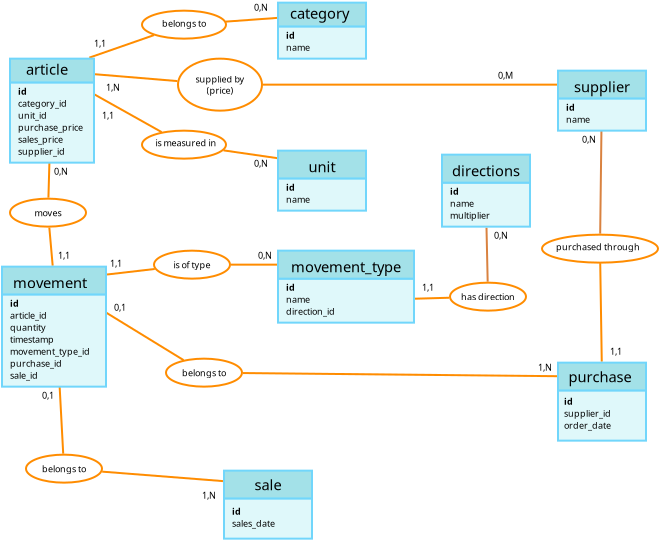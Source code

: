 <?xml version="1.0" encoding="UTF-8"?>
<dia:diagram xmlns:dia="http://www.lysator.liu.se/~alla/dia/">
  <dia:layer name="Background" visible="true" connectable="true" active="true">
    <dia:object type="Standard - Line" version="0" id="O0">
      <dia:attribute name="obj_pos">
        <dia:point val="37.625,1.85"/>
      </dia:attribute>
      <dia:attribute name="obj_bb">
        <dia:rectangle val="37.574,1.799;37.735,4.603"/>
      </dia:attribute>
      <dia:attribute name="conn_endpoints">
        <dia:point val="37.625,1.85"/>
        <dia:point val="37.684,4.552"/>
      </dia:attribute>
      <dia:attribute name="numcp">
        <dia:int val="1"/>
      </dia:attribute>
      <dia:attribute name="line_color">
        <dia:color val="#d98240ff"/>
      </dia:attribute>
      <dia:connections>
        <dia:connection handle="0" to="O93" connection="8"/>
        <dia:connection handle="1" to="O105" connection="8"/>
      </dia:connections>
    </dia:object>
    <dia:object type="Standard - Line" version="0" id="O1">
      <dia:attribute name="obj_pos">
        <dia:point val="34.05,5.403"/>
      </dia:attribute>
      <dia:attribute name="obj_bb">
        <dia:rectangle val="33.998,5.303;35.808,5.454"/>
      </dia:attribute>
      <dia:attribute name="conn_endpoints">
        <dia:point val="34.05,5.403"/>
        <dia:point val="35.757,5.355"/>
      </dia:attribute>
      <dia:attribute name="numcp">
        <dia:int val="1"/>
      </dia:attribute>
      <dia:attribute name="line_color">
        <dia:color val="#ff8c00ff"/>
      </dia:attribute>
      <dia:connections>
        <dia:connection handle="0" to="O99" connection="8"/>
        <dia:connection handle="1" to="O105" connection="8"/>
      </dia:connections>
    </dia:object>
    <dia:object type="Standard - Line" version="0" id="O2">
      <dia:attribute name="obj_pos">
        <dia:point val="43.311,3.625"/>
      </dia:attribute>
      <dia:attribute name="obj_bb">
        <dia:rectangle val="43.261,3.574;43.439,8.6"/>
      </dia:attribute>
      <dia:attribute name="conn_endpoints">
        <dia:point val="43.311,3.625"/>
        <dia:point val="43.388,8.55"/>
      </dia:attribute>
      <dia:attribute name="numcp">
        <dia:int val="1"/>
      </dia:attribute>
      <dia:attribute name="line_color">
        <dia:color val="#ff8c00ff"/>
      </dia:attribute>
      <dia:connections>
        <dia:connection handle="0" to="O109" connection="8"/>
        <dia:connection handle="1" to="O60" connection="8"/>
      </dia:connections>
    </dia:object>
    <dia:object type="Standard - Line" version="0" id="O3">
      <dia:attribute name="obj_pos">
        <dia:point val="43.391,-4.55"/>
      </dia:attribute>
      <dia:attribute name="obj_bb">
        <dia:rectangle val="43.258,-4.601;43.441,2.201"/>
      </dia:attribute>
      <dia:attribute name="conn_endpoints">
        <dia:point val="43.391,-4.55"/>
        <dia:point val="43.309,2.15"/>
      </dia:attribute>
      <dia:attribute name="numcp">
        <dia:int val="1"/>
      </dia:attribute>
      <dia:attribute name="line_color">
        <dia:color val="#d98240ff"/>
      </dia:attribute>
      <dia:connections>
        <dia:connection handle="0" to="O34" connection="8"/>
        <dia:connection handle="1" to="O109" connection="8"/>
      </dia:connections>
    </dia:object>
    <dia:object type="Standard - Line" version="0" id="O4">
      <dia:attribute name="obj_pos">
        <dia:point val="16.04,5.249"/>
      </dia:attribute>
      <dia:attribute name="obj_bb">
        <dia:rectangle val="15.987,5.197;16.513,13.203"/>
      </dia:attribute>
      <dia:attribute name="conn_endpoints">
        <dia:point val="16.04,5.249"/>
        <dia:point val="16.46,13.151"/>
      </dia:attribute>
      <dia:attribute name="numcp">
        <dia:int val="1"/>
      </dia:attribute>
      <dia:attribute name="line_color">
        <dia:color val="#ff8c00ff"/>
      </dia:attribute>
      <dia:connections>
        <dia:connection handle="0" to="O83" connection="8"/>
        <dia:connection handle="1" to="O69" connection="8"/>
      </dia:connections>
    </dia:object>
    <dia:object type="Standard - Line" version="0" id="O5">
      <dia:attribute name="obj_pos">
        <dia:point val="18.408,14.05"/>
      </dia:attribute>
      <dia:attribute name="obj_bb">
        <dia:rectangle val="18.354,13.996;24.503,14.577"/>
      </dia:attribute>
      <dia:attribute name="conn_endpoints">
        <dia:point val="18.408,14.05"/>
        <dia:point val="24.45,14.524"/>
      </dia:attribute>
      <dia:attribute name="numcp">
        <dia:int val="1"/>
      </dia:attribute>
      <dia:attribute name="line_color">
        <dia:color val="#ff8c00ff"/>
      </dia:attribute>
      <dia:connections>
        <dia:connection handle="0" to="O69" connection="8"/>
        <dia:connection handle="1" to="O71" connection="8"/>
      </dia:connections>
    </dia:object>
    <dia:object type="Standard - Line" version="0" id="O6">
      <dia:attribute name="obj_pos">
        <dia:point val="17.22,5.248"/>
      </dia:attribute>
      <dia:attribute name="obj_bb">
        <dia:rectangle val="17.151,5.179;22.549,8.543"/>
      </dia:attribute>
      <dia:attribute name="conn_endpoints">
        <dia:point val="17.22,5.248"/>
        <dia:point val="22.48,8.474"/>
      </dia:attribute>
      <dia:attribute name="numcp">
        <dia:int val="1"/>
      </dia:attribute>
      <dia:attribute name="line_color">
        <dia:color val="#ff8c00ff"/>
      </dia:attribute>
      <dia:connections>
        <dia:connection handle="0" to="O83" connection="8"/>
        <dia:connection handle="1" to="O66" connection="8"/>
      </dia:connections>
    </dia:object>
    <dia:object type="Standard - Line" version="0" id="O7">
      <dia:attribute name="obj_pos">
        <dia:point val="25.449,9.12"/>
      </dia:attribute>
      <dia:attribute name="obj_bb">
        <dia:rectangle val="25.398,9.069;41.2,9.328"/>
      </dia:attribute>
      <dia:attribute name="conn_endpoints">
        <dia:point val="25.449,9.12"/>
        <dia:point val="41.15,9.277"/>
      </dia:attribute>
      <dia:attribute name="numcp">
        <dia:int val="1"/>
      </dia:attribute>
      <dia:attribute name="line_color">
        <dia:color val="#ff8c00ff"/>
      </dia:attribute>
      <dia:connections>
        <dia:connection handle="0" to="O66" connection="8"/>
        <dia:connection handle="1" to="O60" connection="8"/>
      </dia:connections>
    </dia:object>
    <dia:object type="Standard - Line" version="0" id="O8">
      <dia:attribute name="obj_pos">
        <dia:point val="24.85,3.7"/>
      </dia:attribute>
      <dia:attribute name="obj_bb">
        <dia:rectangle val="24.8,3.65;27.2,3.75"/>
      </dia:attribute>
      <dia:attribute name="conn_endpoints">
        <dia:point val="24.85,3.7"/>
        <dia:point val="27.15,3.7"/>
      </dia:attribute>
      <dia:attribute name="numcp">
        <dia:int val="1"/>
      </dia:attribute>
      <dia:attribute name="line_color">
        <dia:color val="#ff8c00ff"/>
      </dia:attribute>
      <dia:connections>
        <dia:connection handle="0" to="O55" connection="8"/>
        <dia:connection handle="1" to="O101" connection="8"/>
      </dia:connections>
    </dia:object>
    <dia:object type="Standard - Line" version="0" id="O9">
      <dia:attribute name="obj_pos">
        <dia:point val="18.65,4.193"/>
      </dia:attribute>
      <dia:attribute name="obj_bb">
        <dia:rectangle val="18.595,3.86;21.094,4.248"/>
      </dia:attribute>
      <dia:attribute name="conn_endpoints">
        <dia:point val="18.65,4.193"/>
        <dia:point val="21.038,3.916"/>
      </dia:attribute>
      <dia:attribute name="numcp">
        <dia:int val="1"/>
      </dia:attribute>
      <dia:attribute name="line_color">
        <dia:color val="#ff8c00ff"/>
      </dia:attribute>
      <dia:connections>
        <dia:connection handle="0" to="O83" connection="8"/>
        <dia:connection handle="1" to="O55" connection="8"/>
      </dia:connections>
    </dia:object>
    <dia:object type="Standard - Line" version="0" id="O10">
      <dia:attribute name="obj_pos">
        <dia:point val="15.766,1.847"/>
      </dia:attribute>
      <dia:attribute name="obj_bb">
        <dia:rectangle val="15.712,1.793;15.988,3.807"/>
      </dia:attribute>
      <dia:attribute name="conn_endpoints">
        <dia:point val="15.766,1.847"/>
        <dia:point val="15.934,3.753"/>
      </dia:attribute>
      <dia:attribute name="numcp">
        <dia:int val="1"/>
      </dia:attribute>
      <dia:attribute name="line_color">
        <dia:color val="#ff8c00ff"/>
      </dia:attribute>
      <dia:connections>
        <dia:connection handle="0" to="O52" connection="8"/>
        <dia:connection handle="1" to="O83" connection="8"/>
      </dia:connections>
    </dia:object>
    <dia:object type="Standard - Line" version="0" id="O11">
      <dia:attribute name="obj_pos">
        <dia:point val="15.882,-5.351"/>
      </dia:attribute>
      <dia:attribute name="obj_bb">
        <dia:rectangle val="15.67,-5.402;15.933,0.402"/>
      </dia:attribute>
      <dia:attribute name="conn_endpoints">
        <dia:point val="15.882,-5.351"/>
        <dia:point val="15.721,0.35"/>
      </dia:attribute>
      <dia:attribute name="numcp">
        <dia:int val="1"/>
      </dia:attribute>
      <dia:attribute name="line_color">
        <dia:color val="#ff8c00ff"/>
      </dia:attribute>
      <dia:connections>
        <dia:connection handle="0" to="O40" connection="8"/>
        <dia:connection handle="1" to="O52" connection="8"/>
      </dia:connections>
    </dia:object>
    <dia:object type="Standard - Line" version="0" id="O12">
      <dia:attribute name="obj_pos">
        <dia:point val="24.475,-2.014"/>
      </dia:attribute>
      <dia:attribute name="obj_bb">
        <dia:rectangle val="24.419,-2.07;27.213,-1.569"/>
      </dia:attribute>
      <dia:attribute name="conn_endpoints">
        <dia:point val="24.475,-2.014"/>
        <dia:point val="27.156,-1.625"/>
      </dia:attribute>
      <dia:attribute name="numcp">
        <dia:int val="1"/>
      </dia:attribute>
      <dia:attribute name="line_color">
        <dia:color val="#ff8c00ff"/>
      </dia:attribute>
      <dia:connections>
        <dia:connection handle="0" to="O32" connection="8"/>
        <dia:connection handle="1" to="O26" connection="8"/>
      </dia:connections>
    </dia:object>
    <dia:object type="Standard - Line" version="0" id="O13">
      <dia:attribute name="obj_pos">
        <dia:point val="17.047,-5.357"/>
      </dia:attribute>
      <dia:attribute name="obj_bb">
        <dia:rectangle val="16.979,-5.425;21.451,-2.858"/>
      </dia:attribute>
      <dia:attribute name="conn_endpoints">
        <dia:point val="17.047,-5.357"/>
        <dia:point val="21.383,-2.926"/>
      </dia:attribute>
      <dia:attribute name="numcp">
        <dia:int val="1"/>
      </dia:attribute>
      <dia:attribute name="line_color">
        <dia:color val="#ff8c00ff"/>
      </dia:attribute>
      <dia:connections>
        <dia:connection handle="0" to="O40" connection="8"/>
        <dia:connection handle="1" to="O32" connection="8"/>
      </dia:connections>
    </dia:object>
    <dia:object type="Standard - Line" version="0" id="O14">
      <dia:attribute name="obj_pos">
        <dia:point val="24.575,-8.45"/>
      </dia:attribute>
      <dia:attribute name="obj_bb">
        <dia:rectangle val="24.522,-8.691;27.21,-8.397"/>
      </dia:attribute>
      <dia:attribute name="conn_endpoints">
        <dia:point val="24.575,-8.45"/>
        <dia:point val="27.156,-8.637"/>
      </dia:attribute>
      <dia:attribute name="numcp">
        <dia:int val="1"/>
      </dia:attribute>
      <dia:attribute name="line_color">
        <dia:color val="#ff8c00ff"/>
      </dia:attribute>
      <dia:connections>
        <dia:connection handle="0" to="O18" connection="8"/>
        <dia:connection handle="1" to="O20" connection="8"/>
      </dia:connections>
    </dia:object>
    <dia:object type="Standard - Line" version="0" id="O15">
      <dia:attribute name="obj_pos">
        <dia:point val="17.764,-6.65"/>
      </dia:attribute>
      <dia:attribute name="obj_bb">
        <dia:rectangle val="17.701,-7.841;21.065,-6.586"/>
      </dia:attribute>
      <dia:attribute name="conn_endpoints">
        <dia:point val="17.764,-6.65"/>
        <dia:point val="21.001,-7.778"/>
      </dia:attribute>
      <dia:attribute name="numcp">
        <dia:int val="1"/>
      </dia:attribute>
      <dia:attribute name="line_color">
        <dia:color val="#ff8c00ff"/>
      </dia:attribute>
      <dia:connections>
        <dia:connection handle="0" to="O40" connection="8"/>
        <dia:connection handle="1" to="O18" connection="8"/>
      </dia:connections>
    </dia:object>
    <dia:object type="Standard - Line" version="0" id="O16">
      <dia:attribute name="obj_pos">
        <dia:point val="26.45,-5.3"/>
      </dia:attribute>
      <dia:attribute name="obj_bb">
        <dia:rectangle val="26.4,-5.35;41.2,-5.25"/>
      </dia:attribute>
      <dia:attribute name="conn_endpoints">
        <dia:point val="26.45,-5.3"/>
        <dia:point val="41.15,-5.3"/>
      </dia:attribute>
      <dia:attribute name="numcp">
        <dia:int val="1"/>
      </dia:attribute>
      <dia:attribute name="line_color">
        <dia:color val="#ff8c00ff"/>
      </dia:attribute>
      <dia:connections>
        <dia:connection handle="0" to="O78" connection="8"/>
        <dia:connection handle="1" to="O34" connection="8"/>
      </dia:connections>
    </dia:object>
    <dia:object type="Standard - Line" version="0" id="O17">
      <dia:attribute name="obj_pos">
        <dia:point val="18.05,-5.821"/>
      </dia:attribute>
      <dia:attribute name="obj_bb">
        <dia:rectangle val="17.996,-5.875;22.223,-5.424"/>
      </dia:attribute>
      <dia:attribute name="conn_endpoints">
        <dia:point val="18.05,-5.821"/>
        <dia:point val="22.169,-5.478"/>
      </dia:attribute>
      <dia:attribute name="numcp">
        <dia:int val="1"/>
      </dia:attribute>
      <dia:attribute name="line_color">
        <dia:color val="#ff8c00ff"/>
      </dia:attribute>
      <dia:connections>
        <dia:connection handle="0" to="O40" connection="8"/>
        <dia:connection handle="1" to="O78" connection="8"/>
      </dia:connections>
    </dia:object>
    <dia:group>
      <dia:attribute name="meta">
        <dia:composite type="dict"/>
      </dia:attribute>
      <dia:attribute name="matrix"/>
      <dia:object type="Standard - Ellipse" version="0" id="O18">
        <dia:attribute name="obj_pos">
          <dia:point val="20.4,-9"/>
        </dia:attribute>
        <dia:attribute name="obj_bb">
          <dia:rectangle val="20.35,-9.05;24.65,-7.55"/>
        </dia:attribute>
        <dia:attribute name="elem_corner">
          <dia:point val="20.4,-9"/>
        </dia:attribute>
        <dia:attribute name="elem_width">
          <dia:real val="4.2"/>
        </dia:attribute>
        <dia:attribute name="elem_height">
          <dia:real val="1.4"/>
        </dia:attribute>
        <dia:attribute name="border_color">
          <dia:color val="#ff8c00ff"/>
        </dia:attribute>
      </dia:object>
      <dia:object type="Standard - Text" version="1" id="O19">
        <dia:attribute name="obj_pos">
          <dia:point val="21.4,-8.2"/>
        </dia:attribute>
        <dia:attribute name="obj_bb">
          <dia:rectangle val="21.4,-8.62;23.773,-8.092"/>
        </dia:attribute>
        <dia:attribute name="text">
          <dia:composite type="text">
            <dia:attribute name="string">
              <dia:string>#belongs to#</dia:string>
            </dia:attribute>
            <dia:attribute name="font">
              <dia:font family="sans" style="0" name="Helvetica"/>
            </dia:attribute>
            <dia:attribute name="height">
              <dia:real val="0.564"/>
            </dia:attribute>
            <dia:attribute name="pos">
              <dia:point val="21.4,-8.2"/>
            </dia:attribute>
            <dia:attribute name="color">
              <dia:color val="#000000ff"/>
            </dia:attribute>
            <dia:attribute name="alignment">
              <dia:enum val="0"/>
            </dia:attribute>
          </dia:composite>
        </dia:attribute>
        <dia:attribute name="valign">
          <dia:enum val="3"/>
        </dia:attribute>
      </dia:object>
    </dia:group>
    <dia:group>
      <dia:attribute name="meta">
        <dia:composite type="dict"/>
      </dia:attribute>
      <dia:attribute name="matrix"/>
      <dia:group>
        <dia:attribute name="meta">
          <dia:composite type="dict"/>
        </dia:attribute>
        <dia:attribute name="matrix"/>
        <dia:object type="Standard - Box" version="0" id="O20">
          <dia:attribute name="obj_pos">
            <dia:point val="27.2,-9.4"/>
          </dia:attribute>
          <dia:attribute name="obj_bb">
            <dia:rectangle val="27.15,-9.45;31.65,-8.15"/>
          </dia:attribute>
          <dia:attribute name="elem_corner">
            <dia:point val="27.2,-9.4"/>
          </dia:attribute>
          <dia:attribute name="elem_width">
            <dia:real val="4.4"/>
          </dia:attribute>
          <dia:attribute name="elem_height">
            <dia:real val="1.2"/>
          </dia:attribute>
          <dia:attribute name="border_color">
            <dia:color val="#71d6fbff"/>
          </dia:attribute>
          <dia:attribute name="inner_color">
            <dia:color val="#a3e1e8ff"/>
          </dia:attribute>
          <dia:attribute name="show_background">
            <dia:boolean val="true"/>
          </dia:attribute>
        </dia:object>
        <dia:object type="Standard - Box" version="0" id="O21">
          <dia:attribute name="obj_pos">
            <dia:point val="27.2,-8.2"/>
          </dia:attribute>
          <dia:attribute name="obj_bb">
            <dia:rectangle val="27.15,-8.25;31.65,-6.55"/>
          </dia:attribute>
          <dia:attribute name="elem_corner">
            <dia:point val="27.2,-8.2"/>
          </dia:attribute>
          <dia:attribute name="elem_width">
            <dia:real val="4.4"/>
          </dia:attribute>
          <dia:attribute name="elem_height">
            <dia:real val="1.6"/>
          </dia:attribute>
          <dia:attribute name="border_color">
            <dia:color val="#71d6fbff"/>
          </dia:attribute>
          <dia:attribute name="inner_color">
            <dia:color val="#dff8faff"/>
          </dia:attribute>
          <dia:attribute name="show_background">
            <dia:boolean val="true"/>
          </dia:attribute>
        </dia:object>
        <dia:object type="Standard - Text" version="1" id="O22">
          <dia:attribute name="obj_pos">
            <dia:point val="27.6,-7.6"/>
          </dia:attribute>
          <dia:attribute name="obj_bb">
            <dia:rectangle val="27.6,-8.02;28.078,-7.492"/>
          </dia:attribute>
          <dia:attribute name="text">
            <dia:composite type="text">
              <dia:attribute name="string">
                <dia:string>#id#</dia:string>
              </dia:attribute>
              <dia:attribute name="font">
                <dia:font family="sans" style="80" name="Helvetica-Bold"/>
              </dia:attribute>
              <dia:attribute name="height">
                <dia:real val="0.564"/>
              </dia:attribute>
              <dia:attribute name="pos">
                <dia:point val="27.6,-7.6"/>
              </dia:attribute>
              <dia:attribute name="color">
                <dia:color val="#000000ff"/>
              </dia:attribute>
              <dia:attribute name="alignment">
                <dia:enum val="0"/>
              </dia:attribute>
            </dia:composite>
          </dia:attribute>
          <dia:attribute name="valign">
            <dia:enum val="3"/>
          </dia:attribute>
        </dia:object>
        <dia:object type="Standard - Text" version="1" id="O23">
          <dia:attribute name="obj_pos">
            <dia:point val="27.8,-8.6"/>
          </dia:attribute>
          <dia:attribute name="obj_bb">
            <dia:rectangle val="27.8,-9.283;31.045,-8.425"/>
          </dia:attribute>
          <dia:attribute name="text">
            <dia:composite type="text">
              <dia:attribute name="string">
                <dia:string>#category#</dia:string>
              </dia:attribute>
              <dia:attribute name="font">
                <dia:font family="sans" style="0" name="Helvetica"/>
              </dia:attribute>
              <dia:attribute name="height">
                <dia:real val="0.917"/>
              </dia:attribute>
              <dia:attribute name="pos">
                <dia:point val="27.8,-8.6"/>
              </dia:attribute>
              <dia:attribute name="color">
                <dia:color val="#000000ff"/>
              </dia:attribute>
              <dia:attribute name="alignment">
                <dia:enum val="0"/>
              </dia:attribute>
            </dia:composite>
          </dia:attribute>
          <dia:attribute name="valign">
            <dia:enum val="3"/>
          </dia:attribute>
        </dia:object>
        <dia:object type="Standard - Text" version="1" id="O24">
          <dia:attribute name="obj_pos">
            <dia:point val="27.6,-7"/>
          </dia:attribute>
          <dia:attribute name="obj_bb">
            <dia:rectangle val="27.6,-7.42;28.88,-6.893"/>
          </dia:attribute>
          <dia:attribute name="text">
            <dia:composite type="text">
              <dia:attribute name="string">
                <dia:string>#name#</dia:string>
              </dia:attribute>
              <dia:attribute name="font">
                <dia:font family="sans" style="0" name="Helvetica"/>
              </dia:attribute>
              <dia:attribute name="height">
                <dia:real val="0.564"/>
              </dia:attribute>
              <dia:attribute name="pos">
                <dia:point val="27.6,-7"/>
              </dia:attribute>
              <dia:attribute name="color">
                <dia:color val="#000000ff"/>
              </dia:attribute>
              <dia:attribute name="alignment">
                <dia:enum val="0"/>
              </dia:attribute>
            </dia:composite>
          </dia:attribute>
          <dia:attribute name="valign">
            <dia:enum val="3"/>
          </dia:attribute>
        </dia:object>
      </dia:group>
      <dia:object type="Standard - Text" version="1" id="O25">
        <dia:attribute name="obj_pos">
          <dia:point val="26,-9"/>
        </dia:attribute>
        <dia:attribute name="obj_bb">
          <dia:rectangle val="26,-9.42;26.767,-8.893"/>
        </dia:attribute>
        <dia:attribute name="text">
          <dia:composite type="text">
            <dia:attribute name="string">
              <dia:string>#0,N#</dia:string>
            </dia:attribute>
            <dia:attribute name="font">
              <dia:font family="sans" style="0" name="Helvetica"/>
            </dia:attribute>
            <dia:attribute name="height">
              <dia:real val="0.564"/>
            </dia:attribute>
            <dia:attribute name="pos">
              <dia:point val="26,-9"/>
            </dia:attribute>
            <dia:attribute name="color">
              <dia:color val="#000000ff"/>
            </dia:attribute>
            <dia:attribute name="alignment">
              <dia:enum val="0"/>
            </dia:attribute>
          </dia:composite>
        </dia:attribute>
        <dia:attribute name="valign">
          <dia:enum val="3"/>
        </dia:attribute>
      </dia:object>
    </dia:group>
    <dia:group>
      <dia:attribute name="meta">
        <dia:composite type="dict"/>
      </dia:attribute>
      <dia:attribute name="matrix"/>
      <dia:object type="Standard - Box" version="0" id="O26">
        <dia:attribute name="obj_pos">
          <dia:point val="27.2,-2"/>
        </dia:attribute>
        <dia:attribute name="obj_bb">
          <dia:rectangle val="27.15,-2.05;31.65,-0.55"/>
        </dia:attribute>
        <dia:attribute name="elem_corner">
          <dia:point val="27.2,-2"/>
        </dia:attribute>
        <dia:attribute name="elem_width">
          <dia:real val="4.4"/>
        </dia:attribute>
        <dia:attribute name="elem_height">
          <dia:real val="1.4"/>
        </dia:attribute>
        <dia:attribute name="border_color">
          <dia:color val="#71d6fbff"/>
        </dia:attribute>
        <dia:attribute name="inner_color">
          <dia:color val="#a3e1e8ff"/>
        </dia:attribute>
        <dia:attribute name="show_background">
          <dia:boolean val="true"/>
        </dia:attribute>
      </dia:object>
      <dia:object type="Standard - Text" version="1" id="O27">
        <dia:attribute name="obj_pos">
          <dia:point val="29.4,-1.2"/>
        </dia:attribute>
        <dia:attribute name="obj_bb">
          <dia:rectangle val="28.689,-1.629;30.111,-0.771"/>
        </dia:attribute>
        <dia:attribute name="text">
          <dia:composite type="text">
            <dia:attribute name="string">
              <dia:string>#unit#</dia:string>
            </dia:attribute>
            <dia:attribute name="font">
              <dia:font family="sans" style="0" name="Helvetica"/>
            </dia:attribute>
            <dia:attribute name="height">
              <dia:real val="0.917"/>
            </dia:attribute>
            <dia:attribute name="pos">
              <dia:point val="29.4,-0.946"/>
            </dia:attribute>
            <dia:attribute name="color">
              <dia:color val="#000000ff"/>
            </dia:attribute>
            <dia:attribute name="alignment">
              <dia:enum val="1"/>
            </dia:attribute>
          </dia:composite>
        </dia:attribute>
        <dia:attribute name="valign">
          <dia:enum val="2"/>
        </dia:attribute>
      </dia:object>
      <dia:object type="Standard - Box" version="0" id="O28">
        <dia:attribute name="obj_pos">
          <dia:point val="27.2,-0.6"/>
        </dia:attribute>
        <dia:attribute name="obj_bb">
          <dia:rectangle val="27.15,-0.65;31.65,1.05"/>
        </dia:attribute>
        <dia:attribute name="elem_corner">
          <dia:point val="27.2,-0.6"/>
        </dia:attribute>
        <dia:attribute name="elem_width">
          <dia:real val="4.4"/>
        </dia:attribute>
        <dia:attribute name="elem_height">
          <dia:real val="1.6"/>
        </dia:attribute>
        <dia:attribute name="border_color">
          <dia:color val="#71d6fbff"/>
        </dia:attribute>
        <dia:attribute name="inner_color">
          <dia:color val="#dff8faff"/>
        </dia:attribute>
        <dia:attribute name="show_background">
          <dia:boolean val="true"/>
        </dia:attribute>
      </dia:object>
      <dia:object type="Standard - Text" version="1" id="O29">
        <dia:attribute name="obj_pos">
          <dia:point val="27.6,0"/>
        </dia:attribute>
        <dia:attribute name="obj_bb">
          <dia:rectangle val="27.6,-0.42;28.078,0.107"/>
        </dia:attribute>
        <dia:attribute name="text">
          <dia:composite type="text">
            <dia:attribute name="string">
              <dia:string>#id#</dia:string>
            </dia:attribute>
            <dia:attribute name="font">
              <dia:font family="sans" style="80" name="Helvetica-Bold"/>
            </dia:attribute>
            <dia:attribute name="height">
              <dia:real val="0.564"/>
            </dia:attribute>
            <dia:attribute name="pos">
              <dia:point val="27.6,0"/>
            </dia:attribute>
            <dia:attribute name="color">
              <dia:color val="#000000ff"/>
            </dia:attribute>
            <dia:attribute name="alignment">
              <dia:enum val="0"/>
            </dia:attribute>
          </dia:composite>
        </dia:attribute>
        <dia:attribute name="valign">
          <dia:enum val="3"/>
        </dia:attribute>
      </dia:object>
      <dia:object type="Standard - Text" version="1" id="O30">
        <dia:attribute name="obj_pos">
          <dia:point val="27.6,0.6"/>
        </dia:attribute>
        <dia:attribute name="obj_bb">
          <dia:rectangle val="27.6,0.18;28.88,0.708"/>
        </dia:attribute>
        <dia:attribute name="text">
          <dia:composite type="text">
            <dia:attribute name="string">
              <dia:string>#name#</dia:string>
            </dia:attribute>
            <dia:attribute name="font">
              <dia:font family="sans" style="0" name="Helvetica"/>
            </dia:attribute>
            <dia:attribute name="height">
              <dia:real val="0.564"/>
            </dia:attribute>
            <dia:attribute name="pos">
              <dia:point val="27.6,0.6"/>
            </dia:attribute>
            <dia:attribute name="color">
              <dia:color val="#000000ff"/>
            </dia:attribute>
            <dia:attribute name="alignment">
              <dia:enum val="0"/>
            </dia:attribute>
          </dia:composite>
        </dia:attribute>
        <dia:attribute name="valign">
          <dia:enum val="3"/>
        </dia:attribute>
      </dia:object>
      <dia:object type="Standard - Text" version="1" id="O31">
        <dia:attribute name="obj_pos">
          <dia:point val="26,-1.2"/>
        </dia:attribute>
        <dia:attribute name="obj_bb">
          <dia:rectangle val="26,-1.62;26.767,-1.093"/>
        </dia:attribute>
        <dia:attribute name="text">
          <dia:composite type="text">
            <dia:attribute name="string">
              <dia:string>#0,N#</dia:string>
            </dia:attribute>
            <dia:attribute name="font">
              <dia:font family="sans" style="0" name="Helvetica"/>
            </dia:attribute>
            <dia:attribute name="height">
              <dia:real val="0.564"/>
            </dia:attribute>
            <dia:attribute name="pos">
              <dia:point val="26,-1.2"/>
            </dia:attribute>
            <dia:attribute name="color">
              <dia:color val="#000000ff"/>
            </dia:attribute>
            <dia:attribute name="alignment">
              <dia:enum val="0"/>
            </dia:attribute>
          </dia:composite>
        </dia:attribute>
        <dia:attribute name="valign">
          <dia:enum val="3"/>
        </dia:attribute>
      </dia:object>
    </dia:group>
    <dia:group>
      <dia:attribute name="meta">
        <dia:composite type="dict"/>
      </dia:attribute>
      <dia:attribute name="matrix"/>
      <dia:object type="Standard - Ellipse" version="0" id="O32">
        <dia:attribute name="obj_pos">
          <dia:point val="20.4,-3"/>
        </dia:attribute>
        <dia:attribute name="obj_bb">
          <dia:rectangle val="20.35,-3.05;24.65,-1.55"/>
        </dia:attribute>
        <dia:attribute name="elem_corner">
          <dia:point val="20.4,-3"/>
        </dia:attribute>
        <dia:attribute name="elem_width">
          <dia:real val="4.2"/>
        </dia:attribute>
        <dia:attribute name="elem_height">
          <dia:real val="1.4"/>
        </dia:attribute>
        <dia:attribute name="border_color">
          <dia:color val="#ff8c00ff"/>
        </dia:attribute>
      </dia:object>
      <dia:object type="Standard - Text" version="1" id="O33">
        <dia:attribute name="obj_pos">
          <dia:point val="22.6,-2.4"/>
        </dia:attribute>
        <dia:attribute name="obj_bb">
          <dia:rectangle val="20.945,-2.664;24.255,-2.136"/>
        </dia:attribute>
        <dia:attribute name="text">
          <dia:composite type="text">
            <dia:attribute name="string">
              <dia:string>#is measured in#</dia:string>
            </dia:attribute>
            <dia:attribute name="font">
              <dia:font family="sans" style="0" name="Helvetica"/>
            </dia:attribute>
            <dia:attribute name="height">
              <dia:real val="0.564"/>
            </dia:attribute>
            <dia:attribute name="pos">
              <dia:point val="22.6,-2.244"/>
            </dia:attribute>
            <dia:attribute name="color">
              <dia:color val="#000000ff"/>
            </dia:attribute>
            <dia:attribute name="alignment">
              <dia:enum val="1"/>
            </dia:attribute>
          </dia:composite>
        </dia:attribute>
        <dia:attribute name="valign">
          <dia:enum val="2"/>
        </dia:attribute>
      </dia:object>
    </dia:group>
    <dia:group>
      <dia:attribute name="meta">
        <dia:composite type="dict"/>
      </dia:attribute>
      <dia:attribute name="matrix"/>
      <dia:object type="Standard - Box" version="0" id="O34">
        <dia:attribute name="obj_pos">
          <dia:point val="41.2,-6"/>
        </dia:attribute>
        <dia:attribute name="obj_bb">
          <dia:rectangle val="41.15,-6.05;45.65,-4.55"/>
        </dia:attribute>
        <dia:attribute name="elem_corner">
          <dia:point val="41.2,-6"/>
        </dia:attribute>
        <dia:attribute name="elem_width">
          <dia:real val="4.4"/>
        </dia:attribute>
        <dia:attribute name="elem_height">
          <dia:real val="1.4"/>
        </dia:attribute>
        <dia:attribute name="border_color">
          <dia:color val="#71d6fbff"/>
        </dia:attribute>
        <dia:attribute name="inner_color">
          <dia:color val="#a3e1e8ff"/>
        </dia:attribute>
        <dia:attribute name="show_background">
          <dia:boolean val="true"/>
        </dia:attribute>
      </dia:object>
      <dia:object type="Standard - Text" version="1" id="O35">
        <dia:attribute name="obj_pos">
          <dia:point val="43.4,-5.2"/>
        </dia:attribute>
        <dia:attribute name="obj_bb">
          <dia:rectangle val="41.929,-5.629;44.871,-4.771"/>
        </dia:attribute>
        <dia:attribute name="text">
          <dia:composite type="text">
            <dia:attribute name="string">
              <dia:string>#supplier#</dia:string>
            </dia:attribute>
            <dia:attribute name="font">
              <dia:font family="sans" style="0" name="Helvetica"/>
            </dia:attribute>
            <dia:attribute name="height">
              <dia:real val="0.917"/>
            </dia:attribute>
            <dia:attribute name="pos">
              <dia:point val="43.4,-4.946"/>
            </dia:attribute>
            <dia:attribute name="color">
              <dia:color val="#000000ff"/>
            </dia:attribute>
            <dia:attribute name="alignment">
              <dia:enum val="1"/>
            </dia:attribute>
          </dia:composite>
        </dia:attribute>
        <dia:attribute name="valign">
          <dia:enum val="2"/>
        </dia:attribute>
      </dia:object>
      <dia:object type="Standard - Box" version="0" id="O36">
        <dia:attribute name="obj_pos">
          <dia:point val="41.2,-4.6"/>
        </dia:attribute>
        <dia:attribute name="obj_bb">
          <dia:rectangle val="41.15,-4.65;45.65,-2.95"/>
        </dia:attribute>
        <dia:attribute name="elem_corner">
          <dia:point val="41.2,-4.6"/>
        </dia:attribute>
        <dia:attribute name="elem_width">
          <dia:real val="4.4"/>
        </dia:attribute>
        <dia:attribute name="elem_height">
          <dia:real val="1.6"/>
        </dia:attribute>
        <dia:attribute name="border_color">
          <dia:color val="#71d6fbff"/>
        </dia:attribute>
        <dia:attribute name="inner_color">
          <dia:color val="#dff8faff"/>
        </dia:attribute>
        <dia:attribute name="show_background">
          <dia:boolean val="true"/>
        </dia:attribute>
      </dia:object>
      <dia:object type="Standard - Text" version="1" id="O37">
        <dia:attribute name="obj_pos">
          <dia:point val="41.6,-4"/>
        </dia:attribute>
        <dia:attribute name="obj_bb">
          <dia:rectangle val="41.6,-4.42;42.078,-3.893"/>
        </dia:attribute>
        <dia:attribute name="text">
          <dia:composite type="text">
            <dia:attribute name="string">
              <dia:string>#id#</dia:string>
            </dia:attribute>
            <dia:attribute name="font">
              <dia:font family="sans" style="80" name="Helvetica-Bold"/>
            </dia:attribute>
            <dia:attribute name="height">
              <dia:real val="0.564"/>
            </dia:attribute>
            <dia:attribute name="pos">
              <dia:point val="41.6,-4"/>
            </dia:attribute>
            <dia:attribute name="color">
              <dia:color val="#000000ff"/>
            </dia:attribute>
            <dia:attribute name="alignment">
              <dia:enum val="0"/>
            </dia:attribute>
          </dia:composite>
        </dia:attribute>
        <dia:attribute name="valign">
          <dia:enum val="3"/>
        </dia:attribute>
      </dia:object>
      <dia:object type="Standard - Text" version="1" id="O38">
        <dia:attribute name="obj_pos">
          <dia:point val="41.6,-3.4"/>
        </dia:attribute>
        <dia:attribute name="obj_bb">
          <dia:rectangle val="41.6,-3.82;42.88,-3.292"/>
        </dia:attribute>
        <dia:attribute name="text">
          <dia:composite type="text">
            <dia:attribute name="string">
              <dia:string>#name#</dia:string>
            </dia:attribute>
            <dia:attribute name="font">
              <dia:font family="sans" style="0" name="Helvetica"/>
            </dia:attribute>
            <dia:attribute name="height">
              <dia:real val="0.564"/>
            </dia:attribute>
            <dia:attribute name="pos">
              <dia:point val="41.6,-3.4"/>
            </dia:attribute>
            <dia:attribute name="color">
              <dia:color val="#000000ff"/>
            </dia:attribute>
            <dia:attribute name="alignment">
              <dia:enum val="0"/>
            </dia:attribute>
          </dia:composite>
        </dia:attribute>
        <dia:attribute name="valign">
          <dia:enum val="3"/>
        </dia:attribute>
      </dia:object>
    </dia:group>
    <dia:object type="Standard - Text" version="1" id="O39">
      <dia:attribute name="obj_pos">
        <dia:point val="38.2,-5.6"/>
      </dia:attribute>
      <dia:attribute name="obj_bb">
        <dia:rectangle val="38.2,-6.02;39.02,-5.492"/>
      </dia:attribute>
      <dia:attribute name="text">
        <dia:composite type="text">
          <dia:attribute name="string">
            <dia:string>#0,M#</dia:string>
          </dia:attribute>
          <dia:attribute name="font">
            <dia:font family="sans" style="0" name="Helvetica"/>
          </dia:attribute>
          <dia:attribute name="height">
            <dia:real val="0.564"/>
          </dia:attribute>
          <dia:attribute name="pos">
            <dia:point val="38.2,-5.6"/>
          </dia:attribute>
          <dia:attribute name="color">
            <dia:color val="#000000ff"/>
          </dia:attribute>
          <dia:attribute name="alignment">
            <dia:enum val="0"/>
          </dia:attribute>
        </dia:composite>
      </dia:attribute>
      <dia:attribute name="valign">
        <dia:enum val="3"/>
      </dia:attribute>
    </dia:object>
    <dia:group>
      <dia:attribute name="meta">
        <dia:composite type="dict"/>
      </dia:attribute>
      <dia:attribute name="matrix"/>
      <dia:object type="Standard - Box" version="0" id="O40">
        <dia:attribute name="obj_pos">
          <dia:point val="13.8,-6.6"/>
        </dia:attribute>
        <dia:attribute name="obj_bb">
          <dia:rectangle val="13.75,-6.65;18.05,-5.35"/>
        </dia:attribute>
        <dia:attribute name="elem_corner">
          <dia:point val="13.8,-6.6"/>
        </dia:attribute>
        <dia:attribute name="elem_width">
          <dia:real val="4.2"/>
        </dia:attribute>
        <dia:attribute name="elem_height">
          <dia:real val="1.2"/>
        </dia:attribute>
        <dia:attribute name="border_color">
          <dia:color val="#71d6fbff"/>
        </dia:attribute>
        <dia:attribute name="inner_color">
          <dia:color val="#a3e1e8ff"/>
        </dia:attribute>
        <dia:attribute name="show_background">
          <dia:boolean val="true"/>
        </dia:attribute>
      </dia:object>
      <dia:object type="Standard - Text" version="1" id="O41">
        <dia:attribute name="obj_pos">
          <dia:point val="14.6,-5.8"/>
        </dia:attribute>
        <dia:attribute name="obj_bb">
          <dia:rectangle val="14.6,-6.482;16.905,-5.625"/>
        </dia:attribute>
        <dia:attribute name="text">
          <dia:composite type="text">
            <dia:attribute name="string">
              <dia:string>#article#</dia:string>
            </dia:attribute>
            <dia:attribute name="font">
              <dia:font family="sans" style="0" name="Helvetica"/>
            </dia:attribute>
            <dia:attribute name="height">
              <dia:real val="0.917"/>
            </dia:attribute>
            <dia:attribute name="pos">
              <dia:point val="14.6,-5.8"/>
            </dia:attribute>
            <dia:attribute name="color">
              <dia:color val="#000000ff"/>
            </dia:attribute>
            <dia:attribute name="alignment">
              <dia:enum val="0"/>
            </dia:attribute>
          </dia:composite>
        </dia:attribute>
        <dia:attribute name="valign">
          <dia:enum val="3"/>
        </dia:attribute>
      </dia:object>
      <dia:object type="Standard - Box" version="0" id="O42">
        <dia:attribute name="obj_pos">
          <dia:point val="13.8,-5.4"/>
        </dia:attribute>
        <dia:attribute name="obj_bb">
          <dia:rectangle val="13.75,-5.45;18.05,-1.35"/>
        </dia:attribute>
        <dia:attribute name="elem_corner">
          <dia:point val="13.8,-5.4"/>
        </dia:attribute>
        <dia:attribute name="elem_width">
          <dia:real val="4.2"/>
        </dia:attribute>
        <dia:attribute name="elem_height">
          <dia:real val="4"/>
        </dia:attribute>
        <dia:attribute name="border_color">
          <dia:color val="#71d6fbff"/>
        </dia:attribute>
        <dia:attribute name="inner_color">
          <dia:color val="#dff8faff"/>
        </dia:attribute>
        <dia:attribute name="show_background">
          <dia:boolean val="true"/>
        </dia:attribute>
      </dia:object>
      <dia:object type="Standard - Text" version="1" id="O43">
        <dia:attribute name="obj_pos">
          <dia:point val="14.2,-4.8"/>
        </dia:attribute>
        <dia:attribute name="obj_bb">
          <dia:rectangle val="14.2,-5.22;14.678,-4.692"/>
        </dia:attribute>
        <dia:attribute name="text">
          <dia:composite type="text">
            <dia:attribute name="string">
              <dia:string>#id#</dia:string>
            </dia:attribute>
            <dia:attribute name="font">
              <dia:font family="sans" style="80" name="Helvetica-Bold"/>
            </dia:attribute>
            <dia:attribute name="height">
              <dia:real val="0.564"/>
            </dia:attribute>
            <dia:attribute name="pos">
              <dia:point val="14.2,-4.8"/>
            </dia:attribute>
            <dia:attribute name="color">
              <dia:color val="#000000ff"/>
            </dia:attribute>
            <dia:attribute name="alignment">
              <dia:enum val="0"/>
            </dia:attribute>
          </dia:composite>
        </dia:attribute>
        <dia:attribute name="valign">
          <dia:enum val="3"/>
        </dia:attribute>
      </dia:object>
      <dia:object type="Standard - Text" version="1" id="O44">
        <dia:attribute name="obj_pos">
          <dia:point val="14.2,-4.2"/>
        </dia:attribute>
        <dia:attribute name="obj_bb">
          <dia:rectangle val="14.2,-4.62;16.835,-4.093"/>
        </dia:attribute>
        <dia:attribute name="text">
          <dia:composite type="text">
            <dia:attribute name="string">
              <dia:string>#category_id#</dia:string>
            </dia:attribute>
            <dia:attribute name="font">
              <dia:font family="sans" style="0" name="Helvetica"/>
            </dia:attribute>
            <dia:attribute name="height">
              <dia:real val="0.564"/>
            </dia:attribute>
            <dia:attribute name="pos">
              <dia:point val="14.2,-4.2"/>
            </dia:attribute>
            <dia:attribute name="color">
              <dia:color val="#000000ff"/>
            </dia:attribute>
            <dia:attribute name="alignment">
              <dia:enum val="0"/>
            </dia:attribute>
          </dia:composite>
        </dia:attribute>
        <dia:attribute name="valign">
          <dia:enum val="3"/>
        </dia:attribute>
      </dia:object>
      <dia:object type="Standard - Text" version="1" id="O45">
        <dia:attribute name="obj_pos">
          <dia:point val="14.2,-3.6"/>
        </dia:attribute>
        <dia:attribute name="obj_bb">
          <dia:rectangle val="14.2,-4.02;15.71,-3.493"/>
        </dia:attribute>
        <dia:attribute name="text">
          <dia:composite type="text">
            <dia:attribute name="string">
              <dia:string>#unit_id#</dia:string>
            </dia:attribute>
            <dia:attribute name="font">
              <dia:font family="sans" style="0" name="Helvetica"/>
            </dia:attribute>
            <dia:attribute name="height">
              <dia:real val="0.564"/>
            </dia:attribute>
            <dia:attribute name="pos">
              <dia:point val="14.2,-3.6"/>
            </dia:attribute>
            <dia:attribute name="color">
              <dia:color val="#000000ff"/>
            </dia:attribute>
            <dia:attribute name="alignment">
              <dia:enum val="0"/>
            </dia:attribute>
          </dia:composite>
        </dia:attribute>
        <dia:attribute name="valign">
          <dia:enum val="3"/>
        </dia:attribute>
      </dia:object>
      <dia:object type="Standard - Text" version="1" id="O46">
        <dia:attribute name="obj_pos">
          <dia:point val="14.2,-3"/>
        </dia:attribute>
        <dia:attribute name="obj_bb">
          <dia:rectangle val="14.2,-3.42;17.617,-2.893"/>
        </dia:attribute>
        <dia:attribute name="text">
          <dia:composite type="text">
            <dia:attribute name="string">
              <dia:string>#purchase_price#</dia:string>
            </dia:attribute>
            <dia:attribute name="font">
              <dia:font family="sans" style="0" name="Helvetica"/>
            </dia:attribute>
            <dia:attribute name="height">
              <dia:real val="0.564"/>
            </dia:attribute>
            <dia:attribute name="pos">
              <dia:point val="14.2,-3"/>
            </dia:attribute>
            <dia:attribute name="color">
              <dia:color val="#000000ff"/>
            </dia:attribute>
            <dia:attribute name="alignment">
              <dia:enum val="0"/>
            </dia:attribute>
          </dia:composite>
        </dia:attribute>
        <dia:attribute name="valign">
          <dia:enum val="3"/>
        </dia:attribute>
      </dia:object>
      <dia:object type="Standard - Text" version="1" id="O47">
        <dia:attribute name="obj_pos">
          <dia:point val="14.2,-2.4"/>
        </dia:attribute>
        <dia:attribute name="obj_bb">
          <dia:rectangle val="14.2,-2.82;16.698,-2.292"/>
        </dia:attribute>
        <dia:attribute name="text">
          <dia:composite type="text">
            <dia:attribute name="string">
              <dia:string>#sales_price#</dia:string>
            </dia:attribute>
            <dia:attribute name="font">
              <dia:font family="sans" style="0" name="Helvetica"/>
            </dia:attribute>
            <dia:attribute name="height">
              <dia:real val="0.564"/>
            </dia:attribute>
            <dia:attribute name="pos">
              <dia:point val="14.2,-2.4"/>
            </dia:attribute>
            <dia:attribute name="color">
              <dia:color val="#000000ff"/>
            </dia:attribute>
            <dia:attribute name="alignment">
              <dia:enum val="0"/>
            </dia:attribute>
          </dia:composite>
        </dia:attribute>
        <dia:attribute name="valign">
          <dia:enum val="3"/>
        </dia:attribute>
      </dia:object>
      <dia:object type="Standard - Text" version="1" id="O48">
        <dia:attribute name="obj_pos">
          <dia:point val="14.2,-1.8"/>
        </dia:attribute>
        <dia:attribute name="obj_bb">
          <dia:rectangle val="14.2,-2.22;16.645,-1.692"/>
        </dia:attribute>
        <dia:attribute name="text">
          <dia:composite type="text">
            <dia:attribute name="string">
              <dia:string>#supplier_id#</dia:string>
            </dia:attribute>
            <dia:attribute name="font">
              <dia:font family="sans" style="0" name="Helvetica"/>
            </dia:attribute>
            <dia:attribute name="height">
              <dia:real val="0.564"/>
            </dia:attribute>
            <dia:attribute name="pos">
              <dia:point val="14.2,-1.8"/>
            </dia:attribute>
            <dia:attribute name="color">
              <dia:color val="#000000ff"/>
            </dia:attribute>
            <dia:attribute name="alignment">
              <dia:enum val="0"/>
            </dia:attribute>
          </dia:composite>
        </dia:attribute>
        <dia:attribute name="valign">
          <dia:enum val="3"/>
        </dia:attribute>
      </dia:object>
    </dia:group>
    <dia:object type="Standard - Text" version="1" id="O49">
      <dia:attribute name="obj_pos">
        <dia:point val="18,-7.2"/>
      </dia:attribute>
      <dia:attribute name="obj_bb">
        <dia:rectangle val="18,-7.62;18.718,-7.093"/>
      </dia:attribute>
      <dia:attribute name="text">
        <dia:composite type="text">
          <dia:attribute name="string">
            <dia:string>#1,1#</dia:string>
          </dia:attribute>
          <dia:attribute name="font">
            <dia:font family="sans" style="0" name="Helvetica"/>
          </dia:attribute>
          <dia:attribute name="height">
            <dia:real val="0.564"/>
          </dia:attribute>
          <dia:attribute name="pos">
            <dia:point val="18,-7.2"/>
          </dia:attribute>
          <dia:attribute name="color">
            <dia:color val="#000000ff"/>
          </dia:attribute>
          <dia:attribute name="alignment">
            <dia:enum val="0"/>
          </dia:attribute>
        </dia:composite>
      </dia:attribute>
      <dia:attribute name="valign">
        <dia:enum val="3"/>
      </dia:attribute>
    </dia:object>
    <dia:object type="Standard - Text" version="1" id="O50">
      <dia:attribute name="obj_pos">
        <dia:point val="18.6,-5"/>
      </dia:attribute>
      <dia:attribute name="obj_bb">
        <dia:rectangle val="18.6,-5.42;19.367,-4.893"/>
      </dia:attribute>
      <dia:attribute name="text">
        <dia:composite type="text">
          <dia:attribute name="string">
            <dia:string>#1,N#</dia:string>
          </dia:attribute>
          <dia:attribute name="font">
            <dia:font family="sans" style="0" name="Helvetica"/>
          </dia:attribute>
          <dia:attribute name="height">
            <dia:real val="0.564"/>
          </dia:attribute>
          <dia:attribute name="pos">
            <dia:point val="18.6,-5"/>
          </dia:attribute>
          <dia:attribute name="color">
            <dia:color val="#000000ff"/>
          </dia:attribute>
          <dia:attribute name="alignment">
            <dia:enum val="0"/>
          </dia:attribute>
        </dia:composite>
      </dia:attribute>
      <dia:attribute name="valign">
        <dia:enum val="3"/>
      </dia:attribute>
    </dia:object>
    <dia:object type="Standard - Text" version="1" id="O51">
      <dia:attribute name="obj_pos">
        <dia:point val="18.4,-3.6"/>
      </dia:attribute>
      <dia:attribute name="obj_bb">
        <dia:rectangle val="18.4,-4.02;19.117,-3.493"/>
      </dia:attribute>
      <dia:attribute name="text">
        <dia:composite type="text">
          <dia:attribute name="string">
            <dia:string>#1,1#</dia:string>
          </dia:attribute>
          <dia:attribute name="font">
            <dia:font family="sans" style="0" name="Helvetica"/>
          </dia:attribute>
          <dia:attribute name="height">
            <dia:real val="0.564"/>
          </dia:attribute>
          <dia:attribute name="pos">
            <dia:point val="18.4,-3.6"/>
          </dia:attribute>
          <dia:attribute name="color">
            <dia:color val="#000000ff"/>
          </dia:attribute>
          <dia:attribute name="alignment">
            <dia:enum val="0"/>
          </dia:attribute>
        </dia:composite>
      </dia:attribute>
      <dia:attribute name="valign">
        <dia:enum val="3"/>
      </dia:attribute>
    </dia:object>
    <dia:group>
      <dia:attribute name="meta">
        <dia:composite type="dict"/>
      </dia:attribute>
      <dia:attribute name="matrix"/>
      <dia:object type="Standard - Ellipse" version="0" id="O52">
        <dia:attribute name="obj_pos">
          <dia:point val="13.8,0.4"/>
        </dia:attribute>
        <dia:attribute name="obj_bb">
          <dia:rectangle val="13.75,0.35;17.65,1.85"/>
        </dia:attribute>
        <dia:attribute name="elem_corner">
          <dia:point val="13.8,0.4"/>
        </dia:attribute>
        <dia:attribute name="elem_width">
          <dia:real val="3.8"/>
        </dia:attribute>
        <dia:attribute name="elem_height">
          <dia:real val="1.4"/>
        </dia:attribute>
        <dia:attribute name="border_color">
          <dia:color val="#ff8c00ff"/>
        </dia:attribute>
      </dia:object>
      <dia:object type="Standard - Text" version="1" id="O53">
        <dia:attribute name="obj_pos">
          <dia:point val="15.7,1.1"/>
        </dia:attribute>
        <dia:attribute name="obj_bb">
          <dia:rectangle val="14.951,0.836;16.449,1.364"/>
        </dia:attribute>
        <dia:attribute name="text">
          <dia:composite type="text">
            <dia:attribute name="string">
              <dia:string>#moves#</dia:string>
            </dia:attribute>
            <dia:attribute name="font">
              <dia:font family="sans" style="0" name="Helvetica"/>
            </dia:attribute>
            <dia:attribute name="height">
              <dia:real val="0.564"/>
            </dia:attribute>
            <dia:attribute name="pos">
              <dia:point val="15.7,1.256"/>
            </dia:attribute>
            <dia:attribute name="color">
              <dia:color val="#000000ff"/>
            </dia:attribute>
            <dia:attribute name="alignment">
              <dia:enum val="1"/>
            </dia:attribute>
          </dia:composite>
        </dia:attribute>
        <dia:attribute name="valign">
          <dia:enum val="2"/>
        </dia:attribute>
      </dia:object>
    </dia:group>
    <dia:object type="Standard - Text" version="1" id="O54">
      <dia:attribute name="obj_pos">
        <dia:point val="26.2,3.4"/>
      </dia:attribute>
      <dia:attribute name="obj_bb">
        <dia:rectangle val="26.2,2.98;26.968,3.507"/>
      </dia:attribute>
      <dia:attribute name="text">
        <dia:composite type="text">
          <dia:attribute name="string">
            <dia:string>#0,N#</dia:string>
          </dia:attribute>
          <dia:attribute name="font">
            <dia:font family="sans" style="0" name="Helvetica"/>
          </dia:attribute>
          <dia:attribute name="height">
            <dia:real val="0.564"/>
          </dia:attribute>
          <dia:attribute name="pos">
            <dia:point val="26.2,3.4"/>
          </dia:attribute>
          <dia:attribute name="color">
            <dia:color val="#000000ff"/>
          </dia:attribute>
          <dia:attribute name="alignment">
            <dia:enum val="0"/>
          </dia:attribute>
        </dia:composite>
      </dia:attribute>
      <dia:attribute name="valign">
        <dia:enum val="3"/>
      </dia:attribute>
    </dia:object>
    <dia:group>
      <dia:attribute name="meta">
        <dia:composite type="dict"/>
      </dia:attribute>
      <dia:attribute name="matrix"/>
      <dia:object type="Standard - Ellipse" version="0" id="O55">
        <dia:attribute name="obj_pos">
          <dia:point val="21,3"/>
        </dia:attribute>
        <dia:attribute name="obj_bb">
          <dia:rectangle val="20.95,2.95;24.85,4.45"/>
        </dia:attribute>
        <dia:attribute name="elem_corner">
          <dia:point val="21,3"/>
        </dia:attribute>
        <dia:attribute name="elem_width">
          <dia:real val="3.8"/>
        </dia:attribute>
        <dia:attribute name="elem_height">
          <dia:real val="1.4"/>
        </dia:attribute>
        <dia:attribute name="border_color">
          <dia:color val="#ff8c00ff"/>
        </dia:attribute>
      </dia:object>
      <dia:object type="Standard - Text" version="1" id="O56">
        <dia:attribute name="obj_pos">
          <dia:point val="22.9,3.7"/>
        </dia:attribute>
        <dia:attribute name="obj_bb">
          <dia:rectangle val="21.854,3.436;23.946,3.964"/>
        </dia:attribute>
        <dia:attribute name="text">
          <dia:composite type="text">
            <dia:attribute name="string">
              <dia:string>#is of type#</dia:string>
            </dia:attribute>
            <dia:attribute name="font">
              <dia:font family="sans" style="0" name="Helvetica"/>
            </dia:attribute>
            <dia:attribute name="height">
              <dia:real val="0.564"/>
            </dia:attribute>
            <dia:attribute name="pos">
              <dia:point val="22.9,3.856"/>
            </dia:attribute>
            <dia:attribute name="color">
              <dia:color val="#000000ff"/>
            </dia:attribute>
            <dia:attribute name="alignment">
              <dia:enum val="1"/>
            </dia:attribute>
          </dia:composite>
        </dia:attribute>
        <dia:attribute name="valign">
          <dia:enum val="2"/>
        </dia:attribute>
      </dia:object>
    </dia:group>
    <dia:object type="Standard - Text" version="1" id="O57">
      <dia:attribute name="obj_pos">
        <dia:point val="16,-0.8"/>
      </dia:attribute>
      <dia:attribute name="obj_bb">
        <dia:rectangle val="16,-1.22;16.767,-0.693"/>
      </dia:attribute>
      <dia:attribute name="text">
        <dia:composite type="text">
          <dia:attribute name="string">
            <dia:string>#0,N#</dia:string>
          </dia:attribute>
          <dia:attribute name="font">
            <dia:font family="sans" style="0" name="Helvetica"/>
          </dia:attribute>
          <dia:attribute name="height">
            <dia:real val="0.564"/>
          </dia:attribute>
          <dia:attribute name="pos">
            <dia:point val="16,-0.8"/>
          </dia:attribute>
          <dia:attribute name="color">
            <dia:color val="#000000ff"/>
          </dia:attribute>
          <dia:attribute name="alignment">
            <dia:enum val="0"/>
          </dia:attribute>
        </dia:composite>
      </dia:attribute>
      <dia:attribute name="valign">
        <dia:enum val="3"/>
      </dia:attribute>
    </dia:object>
    <dia:object type="Standard - Text" version="1" id="O58">
      <dia:attribute name="obj_pos">
        <dia:point val="16.2,3.4"/>
      </dia:attribute>
      <dia:attribute name="obj_bb">
        <dia:rectangle val="16.2,2.98;16.918,3.507"/>
      </dia:attribute>
      <dia:attribute name="text">
        <dia:composite type="text">
          <dia:attribute name="string">
            <dia:string>#1,1#</dia:string>
          </dia:attribute>
          <dia:attribute name="font">
            <dia:font family="sans" style="0" name="Helvetica"/>
          </dia:attribute>
          <dia:attribute name="height">
            <dia:real val="0.564"/>
          </dia:attribute>
          <dia:attribute name="pos">
            <dia:point val="16.2,3.4"/>
          </dia:attribute>
          <dia:attribute name="color">
            <dia:color val="#000000ff"/>
          </dia:attribute>
          <dia:attribute name="alignment">
            <dia:enum val="0"/>
          </dia:attribute>
        </dia:composite>
      </dia:attribute>
      <dia:attribute name="valign">
        <dia:enum val="3"/>
      </dia:attribute>
    </dia:object>
    <dia:object type="Standard - Text" version="1" id="O59">
      <dia:attribute name="obj_pos">
        <dia:point val="40.2,9"/>
      </dia:attribute>
      <dia:attribute name="obj_bb">
        <dia:rectangle val="40.2,8.58;40.968,9.107"/>
      </dia:attribute>
      <dia:attribute name="text">
        <dia:composite type="text">
          <dia:attribute name="string">
            <dia:string>#1,N#</dia:string>
          </dia:attribute>
          <dia:attribute name="font">
            <dia:font family="sans" style="0" name="Helvetica"/>
          </dia:attribute>
          <dia:attribute name="height">
            <dia:real val="0.564"/>
          </dia:attribute>
          <dia:attribute name="pos">
            <dia:point val="40.2,9"/>
          </dia:attribute>
          <dia:attribute name="color">
            <dia:color val="#000000ff"/>
          </dia:attribute>
          <dia:attribute name="alignment">
            <dia:enum val="0"/>
          </dia:attribute>
        </dia:composite>
      </dia:attribute>
      <dia:attribute name="valign">
        <dia:enum val="3"/>
      </dia:attribute>
    </dia:object>
    <dia:group>
      <dia:attribute name="meta">
        <dia:composite type="dict"/>
      </dia:attribute>
      <dia:attribute name="matrix"/>
      <dia:object type="Standard - Box" version="0" id="O60">
        <dia:attribute name="obj_pos">
          <dia:point val="41.2,8.6"/>
        </dia:attribute>
        <dia:attribute name="obj_bb">
          <dia:rectangle val="41.15,8.55;45.65,10.05"/>
        </dia:attribute>
        <dia:attribute name="elem_corner">
          <dia:point val="41.2,8.6"/>
        </dia:attribute>
        <dia:attribute name="elem_width">
          <dia:real val="4.4"/>
        </dia:attribute>
        <dia:attribute name="elem_height">
          <dia:real val="1.4"/>
        </dia:attribute>
        <dia:attribute name="border_color">
          <dia:color val="#71d6fbff"/>
        </dia:attribute>
        <dia:attribute name="inner_color">
          <dia:color val="#a3e1e8ff"/>
        </dia:attribute>
        <dia:attribute name="show_background">
          <dia:boolean val="true"/>
        </dia:attribute>
      </dia:object>
      <dia:object type="Standard - Text" version="1" id="O61">
        <dia:attribute name="obj_pos">
          <dia:point val="43.3,9.3"/>
        </dia:attribute>
        <dia:attribute name="obj_bb">
          <dia:rectangle val="41.615,8.871;44.985,9.729"/>
        </dia:attribute>
        <dia:attribute name="text">
          <dia:composite type="text">
            <dia:attribute name="string">
              <dia:string>#purchase#</dia:string>
            </dia:attribute>
            <dia:attribute name="font">
              <dia:font family="sans" style="0" name="Helvetica"/>
            </dia:attribute>
            <dia:attribute name="height">
              <dia:real val="0.917"/>
            </dia:attribute>
            <dia:attribute name="pos">
              <dia:point val="43.3,9.554"/>
            </dia:attribute>
            <dia:attribute name="color">
              <dia:color val="#000000ff"/>
            </dia:attribute>
            <dia:attribute name="alignment">
              <dia:enum val="1"/>
            </dia:attribute>
          </dia:composite>
        </dia:attribute>
        <dia:attribute name="valign">
          <dia:enum val="2"/>
        </dia:attribute>
      </dia:object>
      <dia:object type="Standard - Box" version="0" id="O62">
        <dia:attribute name="obj_pos">
          <dia:point val="41.2,10"/>
        </dia:attribute>
        <dia:attribute name="obj_bb">
          <dia:rectangle val="41.15,9.95;45.65,12.55"/>
        </dia:attribute>
        <dia:attribute name="elem_corner">
          <dia:point val="41.2,10"/>
        </dia:attribute>
        <dia:attribute name="elem_width">
          <dia:real val="4.4"/>
        </dia:attribute>
        <dia:attribute name="elem_height">
          <dia:real val="2.5"/>
        </dia:attribute>
        <dia:attribute name="border_color">
          <dia:color val="#71d6fbff"/>
        </dia:attribute>
        <dia:attribute name="inner_color">
          <dia:color val="#dff8faff"/>
        </dia:attribute>
        <dia:attribute name="show_background">
          <dia:boolean val="true"/>
        </dia:attribute>
      </dia:object>
      <dia:object type="Standard - Text" version="1" id="O63">
        <dia:attribute name="obj_pos">
          <dia:point val="41.5,10.7"/>
        </dia:attribute>
        <dia:attribute name="obj_bb">
          <dia:rectangle val="41.5,10.28;41.977,10.807"/>
        </dia:attribute>
        <dia:attribute name="text">
          <dia:composite type="text">
            <dia:attribute name="string">
              <dia:string>#id#</dia:string>
            </dia:attribute>
            <dia:attribute name="font">
              <dia:font family="sans" style="80" name="Helvetica-Bold"/>
            </dia:attribute>
            <dia:attribute name="height">
              <dia:real val="0.564"/>
            </dia:attribute>
            <dia:attribute name="pos">
              <dia:point val="41.5,10.7"/>
            </dia:attribute>
            <dia:attribute name="color">
              <dia:color val="#000000ff"/>
            </dia:attribute>
            <dia:attribute name="alignment">
              <dia:enum val="0"/>
            </dia:attribute>
          </dia:composite>
        </dia:attribute>
        <dia:attribute name="valign">
          <dia:enum val="3"/>
        </dia:attribute>
      </dia:object>
      <dia:object type="Standard - Text" version="1" id="O64">
        <dia:attribute name="obj_pos">
          <dia:point val="41.5,11.3"/>
        </dia:attribute>
        <dia:attribute name="obj_bb">
          <dia:rectangle val="41.5,10.88;43.945,11.408"/>
        </dia:attribute>
        <dia:attribute name="text">
          <dia:composite type="text">
            <dia:attribute name="string">
              <dia:string>#supplier_id#</dia:string>
            </dia:attribute>
            <dia:attribute name="font">
              <dia:font family="sans" style="0" name="Helvetica"/>
            </dia:attribute>
            <dia:attribute name="height">
              <dia:real val="0.564"/>
            </dia:attribute>
            <dia:attribute name="pos">
              <dia:point val="41.5,11.3"/>
            </dia:attribute>
            <dia:attribute name="color">
              <dia:color val="#000000ff"/>
            </dia:attribute>
            <dia:attribute name="alignment">
              <dia:enum val="0"/>
            </dia:attribute>
          </dia:composite>
        </dia:attribute>
        <dia:attribute name="valign">
          <dia:enum val="3"/>
        </dia:attribute>
      </dia:object>
      <dia:object type="Standard - Text" version="1" id="O65">
        <dia:attribute name="obj_pos">
          <dia:point val="41.5,11.9"/>
        </dia:attribute>
        <dia:attribute name="obj_bb">
          <dia:rectangle val="41.5,11.48;43.95,12.008"/>
        </dia:attribute>
        <dia:attribute name="text">
          <dia:composite type="text">
            <dia:attribute name="string">
              <dia:string>#order_date#</dia:string>
            </dia:attribute>
            <dia:attribute name="font">
              <dia:font family="sans" style="0" name="Helvetica"/>
            </dia:attribute>
            <dia:attribute name="height">
              <dia:real val="0.564"/>
            </dia:attribute>
            <dia:attribute name="pos">
              <dia:point val="41.5,11.9"/>
            </dia:attribute>
            <dia:attribute name="color">
              <dia:color val="#000000ff"/>
            </dia:attribute>
            <dia:attribute name="alignment">
              <dia:enum val="0"/>
            </dia:attribute>
          </dia:composite>
        </dia:attribute>
        <dia:attribute name="valign">
          <dia:enum val="3"/>
        </dia:attribute>
      </dia:object>
    </dia:group>
    <dia:group>
      <dia:attribute name="meta">
        <dia:composite type="dict"/>
      </dia:attribute>
      <dia:attribute name="matrix">
        <dia:connections>
          <dia:connection handle="0" to="O66" connection="8"/>
        </dia:connections>
      </dia:attribute>
      <dia:object type="Standard - Ellipse" version="0" id="O66">
        <dia:attribute name="obj_pos">
          <dia:point val="21.6,8.4"/>
        </dia:attribute>
        <dia:attribute name="obj_bb">
          <dia:rectangle val="21.55,8.35;25.45,9.85"/>
        </dia:attribute>
        <dia:attribute name="elem_corner">
          <dia:point val="21.6,8.4"/>
        </dia:attribute>
        <dia:attribute name="elem_width">
          <dia:real val="3.8"/>
        </dia:attribute>
        <dia:attribute name="elem_height">
          <dia:real val="1.4"/>
        </dia:attribute>
        <dia:attribute name="border_color">
          <dia:color val="#ff8c00ff"/>
        </dia:attribute>
      </dia:object>
      <dia:object type="Standard - Text" version="1" id="O67">
        <dia:attribute name="obj_pos">
          <dia:point val="23.5,9.1"/>
        </dia:attribute>
        <dia:attribute name="obj_bb">
          <dia:rectangle val="22.314,8.836;24.686,9.364"/>
        </dia:attribute>
        <dia:attribute name="text">
          <dia:composite type="text">
            <dia:attribute name="string">
              <dia:string>#belongs to#</dia:string>
            </dia:attribute>
            <dia:attribute name="font">
              <dia:font family="sans" style="0" name="Helvetica"/>
            </dia:attribute>
            <dia:attribute name="height">
              <dia:real val="0.564"/>
            </dia:attribute>
            <dia:attribute name="pos">
              <dia:point val="23.5,9.256"/>
            </dia:attribute>
            <dia:attribute name="color">
              <dia:color val="#000000ff"/>
            </dia:attribute>
            <dia:attribute name="alignment">
              <dia:enum val="1"/>
            </dia:attribute>
          </dia:composite>
        </dia:attribute>
        <dia:attribute name="valign">
          <dia:enum val="2"/>
        </dia:attribute>
      </dia:object>
    </dia:group>
    <dia:object type="Standard - Text" version="1" id="O68">
      <dia:attribute name="obj_pos">
        <dia:point val="19,6"/>
      </dia:attribute>
      <dia:attribute name="obj_bb">
        <dia:rectangle val="19,5.58;19.718,6.107"/>
      </dia:attribute>
      <dia:attribute name="text">
        <dia:composite type="text">
          <dia:attribute name="string">
            <dia:string>#0,1#</dia:string>
          </dia:attribute>
          <dia:attribute name="font">
            <dia:font family="sans" style="0" name="Helvetica"/>
          </dia:attribute>
          <dia:attribute name="height">
            <dia:real val="0.564"/>
          </dia:attribute>
          <dia:attribute name="pos">
            <dia:point val="19,6"/>
          </dia:attribute>
          <dia:attribute name="color">
            <dia:color val="#000000ff"/>
          </dia:attribute>
          <dia:attribute name="alignment">
            <dia:enum val="0"/>
          </dia:attribute>
        </dia:composite>
      </dia:attribute>
      <dia:attribute name="valign">
        <dia:enum val="3"/>
      </dia:attribute>
    </dia:object>
    <dia:group>
      <dia:attribute name="meta">
        <dia:composite type="dict"/>
      </dia:attribute>
      <dia:attribute name="matrix">
        <dia:connections>
          <dia:connection handle="0" to="O69" connection="8"/>
        </dia:connections>
      </dia:attribute>
      <dia:object type="Standard - Ellipse" version="0" id="O69">
        <dia:attribute name="obj_pos">
          <dia:point val="14.6,13.2"/>
        </dia:attribute>
        <dia:attribute name="obj_bb">
          <dia:rectangle val="14.55,13.15;18.45,14.65"/>
        </dia:attribute>
        <dia:attribute name="elem_corner">
          <dia:point val="14.6,13.2"/>
        </dia:attribute>
        <dia:attribute name="elem_width">
          <dia:real val="3.8"/>
        </dia:attribute>
        <dia:attribute name="elem_height">
          <dia:real val="1.4"/>
        </dia:attribute>
        <dia:attribute name="border_color">
          <dia:color val="#ff8c00ff"/>
        </dia:attribute>
      </dia:object>
      <dia:object type="Standard - Text" version="1" id="O70">
        <dia:attribute name="obj_pos">
          <dia:point val="16.5,13.9"/>
        </dia:attribute>
        <dia:attribute name="obj_bb">
          <dia:rectangle val="15.314,13.636;17.686,14.164"/>
        </dia:attribute>
        <dia:attribute name="text">
          <dia:composite type="text">
            <dia:attribute name="string">
              <dia:string>#belongs to#</dia:string>
            </dia:attribute>
            <dia:attribute name="font">
              <dia:font family="sans" style="0" name="Helvetica"/>
            </dia:attribute>
            <dia:attribute name="height">
              <dia:real val="0.564"/>
            </dia:attribute>
            <dia:attribute name="pos">
              <dia:point val="16.5,14.056"/>
            </dia:attribute>
            <dia:attribute name="color">
              <dia:color val="#000000ff"/>
            </dia:attribute>
            <dia:attribute name="alignment">
              <dia:enum val="1"/>
            </dia:attribute>
          </dia:composite>
        </dia:attribute>
        <dia:attribute name="valign">
          <dia:enum val="2"/>
        </dia:attribute>
      </dia:object>
    </dia:group>
    <dia:group>
      <dia:attribute name="meta">
        <dia:composite type="dict"/>
      </dia:attribute>
      <dia:attribute name="matrix">
        <dia:connections>
          <dia:connection handle="0" to="O71" connection="8"/>
        </dia:connections>
      </dia:attribute>
      <dia:object type="Standard - Box" version="0" id="O71">
        <dia:attribute name="obj_pos">
          <dia:point val="24.5,14"/>
        </dia:attribute>
        <dia:attribute name="obj_bb">
          <dia:rectangle val="24.45,13.95;28.95,15.45"/>
        </dia:attribute>
        <dia:attribute name="elem_corner">
          <dia:point val="24.5,14"/>
        </dia:attribute>
        <dia:attribute name="elem_width">
          <dia:real val="4.4"/>
        </dia:attribute>
        <dia:attribute name="elem_height">
          <dia:real val="1.4"/>
        </dia:attribute>
        <dia:attribute name="border_color">
          <dia:color val="#71d6fbff"/>
        </dia:attribute>
        <dia:attribute name="inner_color">
          <dia:color val="#a3e1e8ff"/>
        </dia:attribute>
        <dia:attribute name="show_background">
          <dia:boolean val="true"/>
        </dia:attribute>
      </dia:object>
      <dia:object type="Standard - Text" version="1" id="O72">
        <dia:attribute name="obj_pos">
          <dia:point val="26.7,14.7"/>
        </dia:attribute>
        <dia:attribute name="obj_bb">
          <dia:rectangle val="25.955,14.271;27.445,15.129"/>
        </dia:attribute>
        <dia:attribute name="text">
          <dia:composite type="text">
            <dia:attribute name="string">
              <dia:string>#sale#</dia:string>
            </dia:attribute>
            <dia:attribute name="font">
              <dia:font family="sans" style="0" name="Helvetica"/>
            </dia:attribute>
            <dia:attribute name="height">
              <dia:real val="0.917"/>
            </dia:attribute>
            <dia:attribute name="pos">
              <dia:point val="26.7,14.954"/>
            </dia:attribute>
            <dia:attribute name="color">
              <dia:color val="#000000ff"/>
            </dia:attribute>
            <dia:attribute name="alignment">
              <dia:enum val="1"/>
            </dia:attribute>
          </dia:composite>
        </dia:attribute>
        <dia:attribute name="valign">
          <dia:enum val="2"/>
        </dia:attribute>
      </dia:object>
      <dia:object type="Standard - Box" version="0" id="O73">
        <dia:attribute name="obj_pos">
          <dia:point val="24.5,15.4"/>
        </dia:attribute>
        <dia:attribute name="obj_bb">
          <dia:rectangle val="24.45,15.35;28.95,17.45"/>
        </dia:attribute>
        <dia:attribute name="elem_corner">
          <dia:point val="24.5,15.4"/>
        </dia:attribute>
        <dia:attribute name="elem_width">
          <dia:real val="4.4"/>
        </dia:attribute>
        <dia:attribute name="elem_height">
          <dia:real val="2.0"/>
        </dia:attribute>
        <dia:attribute name="border_color">
          <dia:color val="#71d6fbff"/>
        </dia:attribute>
        <dia:attribute name="inner_color">
          <dia:color val="#dff8faff"/>
        </dia:attribute>
        <dia:attribute name="show_background">
          <dia:boolean val="true"/>
        </dia:attribute>
      </dia:object>
      <dia:object type="Standard - Text" version="1" id="O74">
        <dia:attribute name="obj_pos">
          <dia:point val="24.9,16.2"/>
        </dia:attribute>
        <dia:attribute name="obj_bb">
          <dia:rectangle val="24.9,15.78;25.378,16.308"/>
        </dia:attribute>
        <dia:attribute name="text">
          <dia:composite type="text">
            <dia:attribute name="string">
              <dia:string>#id#</dia:string>
            </dia:attribute>
            <dia:attribute name="font">
              <dia:font family="sans" style="80" name="Helvetica-Bold"/>
            </dia:attribute>
            <dia:attribute name="height">
              <dia:real val="0.564"/>
            </dia:attribute>
            <dia:attribute name="pos">
              <dia:point val="24.9,16.2"/>
            </dia:attribute>
            <dia:attribute name="color">
              <dia:color val="#000000ff"/>
            </dia:attribute>
            <dia:attribute name="alignment">
              <dia:enum val="0"/>
            </dia:attribute>
          </dia:composite>
        </dia:attribute>
        <dia:attribute name="valign">
          <dia:enum val="3"/>
        </dia:attribute>
      </dia:object>
      <dia:object type="Standard - Text" version="1" id="O75">
        <dia:attribute name="obj_pos">
          <dia:point val="24.9,16.8"/>
        </dia:attribute>
        <dia:attribute name="obj_bb">
          <dia:rectangle val="24.9,16.38;27.295,16.907"/>
        </dia:attribute>
        <dia:attribute name="text">
          <dia:composite type="text">
            <dia:attribute name="string">
              <dia:string>#sales_date#</dia:string>
            </dia:attribute>
            <dia:attribute name="font">
              <dia:font family="sans" style="0" name="Helvetica"/>
            </dia:attribute>
            <dia:attribute name="height">
              <dia:real val="0.564"/>
            </dia:attribute>
            <dia:attribute name="pos">
              <dia:point val="24.9,16.8"/>
            </dia:attribute>
            <dia:attribute name="color">
              <dia:color val="#000000ff"/>
            </dia:attribute>
            <dia:attribute name="alignment">
              <dia:enum val="0"/>
            </dia:attribute>
          </dia:composite>
        </dia:attribute>
        <dia:attribute name="valign">
          <dia:enum val="3"/>
        </dia:attribute>
      </dia:object>
    </dia:group>
    <dia:object type="Standard - Text" version="1" id="O76">
      <dia:attribute name="obj_pos">
        <dia:point val="15.4,10.4"/>
      </dia:attribute>
      <dia:attribute name="obj_bb">
        <dia:rectangle val="15.4,9.98;16.117,10.508"/>
      </dia:attribute>
      <dia:attribute name="text">
        <dia:composite type="text">
          <dia:attribute name="string">
            <dia:string>#0,1#</dia:string>
          </dia:attribute>
          <dia:attribute name="font">
            <dia:font family="sans" style="0" name="Helvetica"/>
          </dia:attribute>
          <dia:attribute name="height">
            <dia:real val="0.564"/>
          </dia:attribute>
          <dia:attribute name="pos">
            <dia:point val="15.4,10.4"/>
          </dia:attribute>
          <dia:attribute name="color">
            <dia:color val="#000000ff"/>
          </dia:attribute>
          <dia:attribute name="alignment">
            <dia:enum val="0"/>
          </dia:attribute>
        </dia:composite>
      </dia:attribute>
      <dia:attribute name="valign">
        <dia:enum val="3"/>
      </dia:attribute>
    </dia:object>
    <dia:object type="Standard - Text" version="1" id="O77">
      <dia:attribute name="obj_pos">
        <dia:point val="23.4,15.4"/>
      </dia:attribute>
      <dia:attribute name="obj_bb">
        <dia:rectangle val="23.4,14.98;24.168,15.508"/>
      </dia:attribute>
      <dia:attribute name="text">
        <dia:composite type="text">
          <dia:attribute name="string">
            <dia:string>#1,N#</dia:string>
          </dia:attribute>
          <dia:attribute name="font">
            <dia:font family="sans" style="0" name="Helvetica"/>
          </dia:attribute>
          <dia:attribute name="height">
            <dia:real val="0.564"/>
          </dia:attribute>
          <dia:attribute name="pos">
            <dia:point val="23.4,15.4"/>
          </dia:attribute>
          <dia:attribute name="color">
            <dia:color val="#000000ff"/>
          </dia:attribute>
          <dia:attribute name="alignment">
            <dia:enum val="0"/>
          </dia:attribute>
        </dia:composite>
      </dia:attribute>
      <dia:attribute name="valign">
        <dia:enum val="3"/>
      </dia:attribute>
    </dia:object>
    <dia:group>
      <dia:attribute name="meta">
        <dia:composite type="dict"/>
      </dia:attribute>
      <dia:attribute name="matrix">
        <dia:connections>
          <dia:connection handle="0" to="O78" connection="8"/>
        </dia:connections>
      </dia:attribute>
      <dia:object type="Standard - Ellipse" version="0" id="O78">
        <dia:attribute name="obj_pos">
          <dia:point val="22.2,-6.6"/>
        </dia:attribute>
        <dia:attribute name="obj_bb">
          <dia:rectangle val="22.15,-6.65;26.45,-3.95"/>
        </dia:attribute>
        <dia:attribute name="elem_corner">
          <dia:point val="22.2,-6.6"/>
        </dia:attribute>
        <dia:attribute name="elem_width">
          <dia:real val="4.2"/>
        </dia:attribute>
        <dia:attribute name="elem_height">
          <dia:real val="2.6"/>
        </dia:attribute>
        <dia:attribute name="border_color">
          <dia:color val="#ff8c00ff"/>
        </dia:attribute>
      </dia:object>
      <dia:object type="Standard - Text" version="1" id="O79">
        <dia:attribute name="obj_pos">
          <dia:point val="24.3,-5.3"/>
        </dia:attribute>
        <dia:attribute name="obj_bb">
          <dia:rectangle val="22.996,-5.846;25.604,-4.754"/>
        </dia:attribute>
        <dia:attribute name="text">
          <dia:composite type="text">
            <dia:attribute name="string">
              <dia:string>#supplied by
(price)#</dia:string>
            </dia:attribute>
            <dia:attribute name="font">
              <dia:font family="sans" style="0" name="Helvetica"/>
            </dia:attribute>
            <dia:attribute name="height">
              <dia:real val="0.564"/>
            </dia:attribute>
            <dia:attribute name="pos">
              <dia:point val="24.3,-5.426"/>
            </dia:attribute>
            <dia:attribute name="color">
              <dia:color val="#000000ff"/>
            </dia:attribute>
            <dia:attribute name="alignment">
              <dia:enum val="1"/>
            </dia:attribute>
          </dia:composite>
        </dia:attribute>
        <dia:attribute name="valign">
          <dia:enum val="2"/>
        </dia:attribute>
      </dia:object>
    </dia:group>
    <dia:object type="Standard - Text" version="1" id="O80">
      <dia:attribute name="obj_pos">
        <dia:point val="42.4,-2.4"/>
      </dia:attribute>
      <dia:attribute name="obj_bb">
        <dia:rectangle val="42.4,-2.82;43.167,-2.292"/>
      </dia:attribute>
      <dia:attribute name="text">
        <dia:composite type="text">
          <dia:attribute name="string">
            <dia:string>#0,N#</dia:string>
          </dia:attribute>
          <dia:attribute name="font">
            <dia:font family="sans" style="0" name="Helvetica"/>
          </dia:attribute>
          <dia:attribute name="height">
            <dia:real val="0.564"/>
          </dia:attribute>
          <dia:attribute name="pos">
            <dia:point val="42.4,-2.4"/>
          </dia:attribute>
          <dia:attribute name="color">
            <dia:color val="#000000ff"/>
          </dia:attribute>
          <dia:attribute name="alignment">
            <dia:enum val="0"/>
          </dia:attribute>
        </dia:composite>
      </dia:attribute>
      <dia:attribute name="valign">
        <dia:enum val="3"/>
      </dia:attribute>
    </dia:object>
    <dia:object type="Standard - Text" version="1" id="O81">
      <dia:attribute name="obj_pos">
        <dia:point val="43.8,8.2"/>
      </dia:attribute>
      <dia:attribute name="obj_bb">
        <dia:rectangle val="43.8,7.78;44.517,8.307"/>
      </dia:attribute>
      <dia:attribute name="text">
        <dia:composite type="text">
          <dia:attribute name="string">
            <dia:string>#1,1#</dia:string>
          </dia:attribute>
          <dia:attribute name="font">
            <dia:font family="sans" style="0" name="Helvetica"/>
          </dia:attribute>
          <dia:attribute name="height">
            <dia:real val="0.564"/>
          </dia:attribute>
          <dia:attribute name="pos">
            <dia:point val="43.8,8.2"/>
          </dia:attribute>
          <dia:attribute name="color">
            <dia:color val="#000000ff"/>
          </dia:attribute>
          <dia:attribute name="alignment">
            <dia:enum val="0"/>
          </dia:attribute>
        </dia:composite>
      </dia:attribute>
      <dia:attribute name="valign">
        <dia:enum val="3"/>
      </dia:attribute>
    </dia:object>
    <dia:object type="Standard - Text" version="1" id="O82">
      <dia:attribute name="obj_pos">
        <dia:point val="18.8,3.8"/>
      </dia:attribute>
      <dia:attribute name="obj_bb">
        <dia:rectangle val="18.8,3.38;19.517,3.908"/>
      </dia:attribute>
      <dia:attribute name="text">
        <dia:composite type="text">
          <dia:attribute name="string">
            <dia:string>#1,1#</dia:string>
          </dia:attribute>
          <dia:attribute name="font">
            <dia:font family="sans" style="0" name="Helvetica"/>
          </dia:attribute>
          <dia:attribute name="height">
            <dia:real val="0.564"/>
          </dia:attribute>
          <dia:attribute name="pos">
            <dia:point val="18.8,3.8"/>
          </dia:attribute>
          <dia:attribute name="color">
            <dia:color val="#000000ff"/>
          </dia:attribute>
          <dia:attribute name="alignment">
            <dia:enum val="0"/>
          </dia:attribute>
        </dia:composite>
      </dia:attribute>
      <dia:attribute name="valign">
        <dia:enum val="3"/>
      </dia:attribute>
    </dia:object>
    <dia:group>
      <dia:attribute name="meta">
        <dia:composite type="dict"/>
      </dia:attribute>
      <dia:attribute name="matrix"/>
      <dia:object type="Standard - Box" version="0" id="O83">
        <dia:attribute name="obj_pos">
          <dia:point val="13.4,3.8"/>
        </dia:attribute>
        <dia:attribute name="obj_bb">
          <dia:rectangle val="13.35,3.75;18.65,5.25"/>
        </dia:attribute>
        <dia:attribute name="elem_corner">
          <dia:point val="13.4,3.8"/>
        </dia:attribute>
        <dia:attribute name="elem_width">
          <dia:real val="5.2"/>
        </dia:attribute>
        <dia:attribute name="elem_height">
          <dia:real val="1.4"/>
        </dia:attribute>
        <dia:attribute name="border_color">
          <dia:color val="#71d6fbff"/>
        </dia:attribute>
        <dia:attribute name="inner_color">
          <dia:color val="#a3e1e8ff"/>
        </dia:attribute>
        <dia:attribute name="show_background">
          <dia:boolean val="true"/>
        </dia:attribute>
      </dia:object>
      <dia:object type="Standard - Text" version="1" id="O84">
        <dia:attribute name="obj_pos">
          <dia:point val="15.8,4.6"/>
        </dia:attribute>
        <dia:attribute name="obj_bb">
          <dia:rectangle val="13.814,4.171;17.786,5.029"/>
        </dia:attribute>
        <dia:attribute name="text">
          <dia:composite type="text">
            <dia:attribute name="string">
              <dia:string>#movement#</dia:string>
            </dia:attribute>
            <dia:attribute name="font">
              <dia:font family="sans" style="0" name="Helvetica"/>
            </dia:attribute>
            <dia:attribute name="height">
              <dia:real val="0.917"/>
            </dia:attribute>
            <dia:attribute name="pos">
              <dia:point val="15.8,4.854"/>
            </dia:attribute>
            <dia:attribute name="color">
              <dia:color val="#000000ff"/>
            </dia:attribute>
            <dia:attribute name="alignment">
              <dia:enum val="1"/>
            </dia:attribute>
          </dia:composite>
        </dia:attribute>
        <dia:attribute name="valign">
          <dia:enum val="2"/>
        </dia:attribute>
      </dia:object>
      <dia:object type="Standard - Box" version="0" id="O85">
        <dia:attribute name="obj_pos">
          <dia:point val="13.4,5.2"/>
        </dia:attribute>
        <dia:attribute name="obj_bb">
          <dia:rectangle val="13.35,5.15;18.65,9.85"/>
        </dia:attribute>
        <dia:attribute name="elem_corner">
          <dia:point val="13.4,5.2"/>
        </dia:attribute>
        <dia:attribute name="elem_width">
          <dia:real val="5.2"/>
        </dia:attribute>
        <dia:attribute name="elem_height">
          <dia:real val="4.6"/>
        </dia:attribute>
        <dia:attribute name="border_color">
          <dia:color val="#71d6fbff"/>
        </dia:attribute>
        <dia:attribute name="inner_color">
          <dia:color val="#dff8faff"/>
        </dia:attribute>
        <dia:attribute name="show_background">
          <dia:boolean val="true"/>
        </dia:attribute>
      </dia:object>
      <dia:object type="Standard - Text" version="1" id="O86">
        <dia:attribute name="obj_pos">
          <dia:point val="13.8,5.8"/>
        </dia:attribute>
        <dia:attribute name="obj_bb">
          <dia:rectangle val="13.8,5.38;14.277,5.907"/>
        </dia:attribute>
        <dia:attribute name="text">
          <dia:composite type="text">
            <dia:attribute name="string">
              <dia:string>#id#</dia:string>
            </dia:attribute>
            <dia:attribute name="font">
              <dia:font family="sans" style="80" name="Helvetica-Bold"/>
            </dia:attribute>
            <dia:attribute name="height">
              <dia:real val="0.564"/>
            </dia:attribute>
            <dia:attribute name="pos">
              <dia:point val="13.8,5.8"/>
            </dia:attribute>
            <dia:attribute name="color">
              <dia:color val="#000000ff"/>
            </dia:attribute>
            <dia:attribute name="alignment">
              <dia:enum val="0"/>
            </dia:attribute>
          </dia:composite>
        </dia:attribute>
        <dia:attribute name="valign">
          <dia:enum val="3"/>
        </dia:attribute>
      </dia:object>
      <dia:object type="Standard - Text" version="1" id="O87">
        <dia:attribute name="obj_pos">
          <dia:point val="13.8,6.4"/>
        </dia:attribute>
        <dia:attribute name="obj_bb">
          <dia:rectangle val="13.8,5.98;15.852,6.508"/>
        </dia:attribute>
        <dia:attribute name="text">
          <dia:composite type="text">
            <dia:attribute name="string">
              <dia:string>#article_id#</dia:string>
            </dia:attribute>
            <dia:attribute name="font">
              <dia:font family="sans" style="0" name="Helvetica"/>
            </dia:attribute>
            <dia:attribute name="height">
              <dia:real val="0.564"/>
            </dia:attribute>
            <dia:attribute name="pos">
              <dia:point val="13.8,6.4"/>
            </dia:attribute>
            <dia:attribute name="color">
              <dia:color val="#000000ff"/>
            </dia:attribute>
            <dia:attribute name="alignment">
              <dia:enum val="0"/>
            </dia:attribute>
          </dia:composite>
        </dia:attribute>
        <dia:attribute name="valign">
          <dia:enum val="3"/>
        </dia:attribute>
      </dia:object>
      <dia:object type="Standard - Text" version="1" id="O88">
        <dia:attribute name="obj_pos">
          <dia:point val="13.8,7"/>
        </dia:attribute>
        <dia:attribute name="obj_bb">
          <dia:rectangle val="13.8,6.58;15.682,7.107"/>
        </dia:attribute>
        <dia:attribute name="text">
          <dia:composite type="text">
            <dia:attribute name="string">
              <dia:string>#quantity#</dia:string>
            </dia:attribute>
            <dia:attribute name="font">
              <dia:font family="sans" style="0" name="Helvetica"/>
            </dia:attribute>
            <dia:attribute name="height">
              <dia:real val="0.564"/>
            </dia:attribute>
            <dia:attribute name="pos">
              <dia:point val="13.8,7"/>
            </dia:attribute>
            <dia:attribute name="color">
              <dia:color val="#000000ff"/>
            </dia:attribute>
            <dia:attribute name="alignment">
              <dia:enum val="0"/>
            </dia:attribute>
          </dia:composite>
        </dia:attribute>
        <dia:attribute name="valign">
          <dia:enum val="3"/>
        </dia:attribute>
      </dia:object>
      <dia:object type="Standard - Text" version="1" id="O89">
        <dia:attribute name="obj_pos">
          <dia:point val="13.8,7.6"/>
        </dia:attribute>
        <dia:attribute name="obj_bb">
          <dia:rectangle val="13.8,7.18;16.238,7.707"/>
        </dia:attribute>
        <dia:attribute name="text">
          <dia:composite type="text">
            <dia:attribute name="string">
              <dia:string>#timestamp#</dia:string>
            </dia:attribute>
            <dia:attribute name="font">
              <dia:font family="sans" style="0" name="Helvetica"/>
            </dia:attribute>
            <dia:attribute name="height">
              <dia:real val="0.564"/>
            </dia:attribute>
            <dia:attribute name="pos">
              <dia:point val="13.8,7.6"/>
            </dia:attribute>
            <dia:attribute name="color">
              <dia:color val="#000000ff"/>
            </dia:attribute>
            <dia:attribute name="alignment">
              <dia:enum val="0"/>
            </dia:attribute>
          </dia:composite>
        </dia:attribute>
        <dia:attribute name="valign">
          <dia:enum val="3"/>
        </dia:attribute>
      </dia:object>
      <dia:object type="Standard - Text" version="1" id="O90">
        <dia:attribute name="obj_pos">
          <dia:point val="13.8,8.2"/>
        </dia:attribute>
        <dia:attribute name="obj_bb">
          <dia:rectangle val="13.8,7.78;18.115,8.307"/>
        </dia:attribute>
        <dia:attribute name="text">
          <dia:composite type="text">
            <dia:attribute name="string">
              <dia:string>#movement_type_id#</dia:string>
            </dia:attribute>
            <dia:attribute name="font">
              <dia:font family="sans" style="0" name="Helvetica"/>
            </dia:attribute>
            <dia:attribute name="height">
              <dia:real val="0.564"/>
            </dia:attribute>
            <dia:attribute name="pos">
              <dia:point val="13.8,8.2"/>
            </dia:attribute>
            <dia:attribute name="color">
              <dia:color val="#000000ff"/>
            </dia:attribute>
            <dia:attribute name="alignment">
              <dia:enum val="0"/>
            </dia:attribute>
          </dia:composite>
        </dia:attribute>
        <dia:attribute name="valign">
          <dia:enum val="3"/>
        </dia:attribute>
      </dia:object>
      <dia:object type="Standard - Text" version="1" id="O91">
        <dia:attribute name="obj_pos">
          <dia:point val="13.8,8.8"/>
        </dia:attribute>
        <dia:attribute name="obj_bb">
          <dia:rectangle val="13.8,8.38;16.508,8.908"/>
        </dia:attribute>
        <dia:attribute name="text">
          <dia:composite type="text">
            <dia:attribute name="string">
              <dia:string>#purchase_id#</dia:string>
            </dia:attribute>
            <dia:attribute name="font">
              <dia:font family="sans" style="0" name="Helvetica"/>
            </dia:attribute>
            <dia:attribute name="height">
              <dia:real val="0.564"/>
            </dia:attribute>
            <dia:attribute name="pos">
              <dia:point val="13.8,8.8"/>
            </dia:attribute>
            <dia:attribute name="color">
              <dia:color val="#000000ff"/>
            </dia:attribute>
            <dia:attribute name="alignment">
              <dia:enum val="0"/>
            </dia:attribute>
          </dia:composite>
        </dia:attribute>
        <dia:attribute name="valign">
          <dia:enum val="3"/>
        </dia:attribute>
      </dia:object>
      <dia:object type="Standard - Text" version="1" id="O92">
        <dia:attribute name="obj_pos">
          <dia:point val="13.8,9.4"/>
        </dia:attribute>
        <dia:attribute name="obj_bb">
          <dia:rectangle val="13.8,8.98;15.352,9.508"/>
        </dia:attribute>
        <dia:attribute name="text">
          <dia:composite type="text">
            <dia:attribute name="string">
              <dia:string>#sale_id#</dia:string>
            </dia:attribute>
            <dia:attribute name="font">
              <dia:font family="sans" style="0" name="Helvetica"/>
            </dia:attribute>
            <dia:attribute name="height">
              <dia:real val="0.564"/>
            </dia:attribute>
            <dia:attribute name="pos">
              <dia:point val="13.8,9.4"/>
            </dia:attribute>
            <dia:attribute name="color">
              <dia:color val="#000000ff"/>
            </dia:attribute>
            <dia:attribute name="alignment">
              <dia:enum val="0"/>
            </dia:attribute>
          </dia:composite>
        </dia:attribute>
        <dia:attribute name="valign">
          <dia:enum val="3"/>
        </dia:attribute>
      </dia:object>
    </dia:group>
    <dia:group>
      <dia:attribute name="meta">
        <dia:composite type="dict"/>
      </dia:attribute>
      <dia:attribute name="matrix"/>
      <dia:object type="Standard - Box" version="0" id="O93">
        <dia:attribute name="obj_pos">
          <dia:point val="35.4,-0.4"/>
        </dia:attribute>
        <dia:attribute name="obj_bb">
          <dia:rectangle val="35.35,-0.45;39.85,1.85"/>
        </dia:attribute>
        <dia:attribute name="elem_corner">
          <dia:point val="35.4,-0.4"/>
        </dia:attribute>
        <dia:attribute name="elem_width">
          <dia:real val="4.4"/>
        </dia:attribute>
        <dia:attribute name="elem_height">
          <dia:real val="2.2"/>
        </dia:attribute>
        <dia:attribute name="border_color">
          <dia:color val="#71d6fbff"/>
        </dia:attribute>
        <dia:attribute name="inner_color">
          <dia:color val="#dff8faff"/>
        </dia:attribute>
        <dia:attribute name="show_background">
          <dia:boolean val="true"/>
        </dia:attribute>
      </dia:object>
      <dia:object type="Standard - Text" version="1" id="O94">
        <dia:attribute name="obj_pos">
          <dia:point val="35.8,1.4"/>
        </dia:attribute>
        <dia:attribute name="obj_bb">
          <dia:rectangle val="35.8,0.98;37.955,1.508"/>
        </dia:attribute>
        <dia:attribute name="text">
          <dia:composite type="text">
            <dia:attribute name="string">
              <dia:string>#multiplier#</dia:string>
            </dia:attribute>
            <dia:attribute name="font">
              <dia:font family="sans" style="0" name="Helvetica"/>
            </dia:attribute>
            <dia:attribute name="height">
              <dia:real val="0.564"/>
            </dia:attribute>
            <dia:attribute name="pos">
              <dia:point val="35.8,1.4"/>
            </dia:attribute>
            <dia:attribute name="color">
              <dia:color val="#000000ff"/>
            </dia:attribute>
            <dia:attribute name="alignment">
              <dia:enum val="0"/>
            </dia:attribute>
          </dia:composite>
        </dia:attribute>
        <dia:attribute name="valign">
          <dia:enum val="3"/>
        </dia:attribute>
      </dia:object>
      <dia:object type="Standard - Box" version="0" id="O95">
        <dia:attribute name="obj_pos">
          <dia:point val="35.4,-1.8"/>
        </dia:attribute>
        <dia:attribute name="obj_bb">
          <dia:rectangle val="35.35,-1.85;39.85,-0.35"/>
        </dia:attribute>
        <dia:attribute name="elem_corner">
          <dia:point val="35.4,-1.8"/>
        </dia:attribute>
        <dia:attribute name="elem_width">
          <dia:real val="4.4"/>
        </dia:attribute>
        <dia:attribute name="elem_height">
          <dia:real val="1.4"/>
        </dia:attribute>
        <dia:attribute name="border_color">
          <dia:color val="#71d6fbff"/>
        </dia:attribute>
        <dia:attribute name="inner_color">
          <dia:color val="#a3e1e8ff"/>
        </dia:attribute>
        <dia:attribute name="show_background">
          <dia:boolean val="true"/>
        </dia:attribute>
      </dia:object>
      <dia:object type="Standard - Text" version="1" id="O96">
        <dia:attribute name="obj_pos">
          <dia:point val="37.6,-1"/>
        </dia:attribute>
        <dia:attribute name="obj_bb">
          <dia:rectangle val="35.799,-1.429;39.401,-0.571"/>
        </dia:attribute>
        <dia:attribute name="text">
          <dia:composite type="text">
            <dia:attribute name="string">
              <dia:string>#directions#</dia:string>
            </dia:attribute>
            <dia:attribute name="font">
              <dia:font family="sans" style="0" name="Helvetica"/>
            </dia:attribute>
            <dia:attribute name="height">
              <dia:real val="0.917"/>
            </dia:attribute>
            <dia:attribute name="pos">
              <dia:point val="37.6,-0.746"/>
            </dia:attribute>
            <dia:attribute name="color">
              <dia:color val="#000000ff"/>
            </dia:attribute>
            <dia:attribute name="alignment">
              <dia:enum val="1"/>
            </dia:attribute>
          </dia:composite>
        </dia:attribute>
        <dia:attribute name="valign">
          <dia:enum val="2"/>
        </dia:attribute>
      </dia:object>
      <dia:object type="Standard - Text" version="1" id="O97">
        <dia:attribute name="obj_pos">
          <dia:point val="35.8,0.2"/>
        </dia:attribute>
        <dia:attribute name="obj_bb">
          <dia:rectangle val="35.8,-0.22;36.278,0.307"/>
        </dia:attribute>
        <dia:attribute name="text">
          <dia:composite type="text">
            <dia:attribute name="string">
              <dia:string>#id#</dia:string>
            </dia:attribute>
            <dia:attribute name="font">
              <dia:font family="sans" style="80" name="Helvetica-Bold"/>
            </dia:attribute>
            <dia:attribute name="height">
              <dia:real val="0.564"/>
            </dia:attribute>
            <dia:attribute name="pos">
              <dia:point val="35.8,0.2"/>
            </dia:attribute>
            <dia:attribute name="color">
              <dia:color val="#000000ff"/>
            </dia:attribute>
            <dia:attribute name="alignment">
              <dia:enum val="0"/>
            </dia:attribute>
          </dia:composite>
        </dia:attribute>
        <dia:attribute name="valign">
          <dia:enum val="3"/>
        </dia:attribute>
      </dia:object>
      <dia:object type="Standard - Text" version="1" id="O98">
        <dia:attribute name="obj_pos">
          <dia:point val="35.8,0.8"/>
        </dia:attribute>
        <dia:attribute name="obj_bb">
          <dia:rectangle val="35.8,0.38;37.08,0.907"/>
        </dia:attribute>
        <dia:attribute name="text">
          <dia:composite type="text">
            <dia:attribute name="string">
              <dia:string>#name#</dia:string>
            </dia:attribute>
            <dia:attribute name="font">
              <dia:font family="sans" style="0" name="Helvetica"/>
            </dia:attribute>
            <dia:attribute name="height">
              <dia:real val="0.564"/>
            </dia:attribute>
            <dia:attribute name="pos">
              <dia:point val="35.8,0.8"/>
            </dia:attribute>
            <dia:attribute name="color">
              <dia:color val="#000000ff"/>
            </dia:attribute>
            <dia:attribute name="alignment">
              <dia:enum val="0"/>
            </dia:attribute>
          </dia:composite>
        </dia:attribute>
        <dia:attribute name="valign">
          <dia:enum val="3"/>
        </dia:attribute>
      </dia:object>
    </dia:group>
    <dia:group>
      <dia:attribute name="meta">
        <dia:composite type="dict"/>
      </dia:attribute>
      <dia:attribute name="matrix"/>
      <dia:object type="Standard - Box" version="0" id="O99">
        <dia:attribute name="obj_pos">
          <dia:point val="27.2,4.4"/>
        </dia:attribute>
        <dia:attribute name="obj_bb">
          <dia:rectangle val="27.15,4.35;34.05,6.65"/>
        </dia:attribute>
        <dia:attribute name="elem_corner">
          <dia:point val="27.2,4.4"/>
        </dia:attribute>
        <dia:attribute name="elem_width">
          <dia:real val="6.8"/>
        </dia:attribute>
        <dia:attribute name="elem_height">
          <dia:real val="2.2"/>
        </dia:attribute>
        <dia:attribute name="border_color">
          <dia:color val="#71d6fbff"/>
        </dia:attribute>
        <dia:attribute name="inner_color">
          <dia:color val="#dff8faff"/>
        </dia:attribute>
        <dia:attribute name="show_background">
          <dia:boolean val="true"/>
        </dia:attribute>
      </dia:object>
      <dia:object type="Standard - Text" version="1" id="O100">
        <dia:attribute name="obj_pos">
          <dia:point val="27.6,6.2"/>
        </dia:attribute>
        <dia:attribute name="obj_bb">
          <dia:rectangle val="27.6,5.767;30.228,6.334"/>
        </dia:attribute>
        <dia:attribute name="text">
          <dia:composite type="text">
            <dia:attribute name="string">
              <dia:string>#direction_id#</dia:string>
            </dia:attribute>
            <dia:attribute name="font">
              <dia:font family="sans" style="0" name="Helvetica"/>
            </dia:attribute>
            <dia:attribute name="height">
              <dia:real val="0.564"/>
            </dia:attribute>
            <dia:attribute name="pos">
              <dia:point val="27.6,6.2"/>
            </dia:attribute>
            <dia:attribute name="color">
              <dia:color val="#000000ff"/>
            </dia:attribute>
            <dia:attribute name="alignment">
              <dia:enum val="0"/>
            </dia:attribute>
          </dia:composite>
        </dia:attribute>
        <dia:attribute name="valign">
          <dia:enum val="3"/>
        </dia:attribute>
      </dia:object>
      <dia:object type="Standard - Box" version="0" id="O101">
        <dia:attribute name="obj_pos">
          <dia:point val="27.2,3"/>
        </dia:attribute>
        <dia:attribute name="obj_bb">
          <dia:rectangle val="27.15,2.95;34.05,4.45"/>
        </dia:attribute>
        <dia:attribute name="elem_corner">
          <dia:point val="27.2,3"/>
        </dia:attribute>
        <dia:attribute name="elem_width">
          <dia:real val="6.8"/>
        </dia:attribute>
        <dia:attribute name="elem_height">
          <dia:real val="1.4"/>
        </dia:attribute>
        <dia:attribute name="border_color">
          <dia:color val="#71d6fbff"/>
        </dia:attribute>
        <dia:attribute name="inner_color">
          <dia:color val="#a3e1e8ff"/>
        </dia:attribute>
        <dia:attribute name="show_background">
          <dia:boolean val="true"/>
        </dia:attribute>
      </dia:object>
      <dia:object type="Standard - Text" version="1" id="O102">
        <dia:attribute name="obj_pos">
          <dia:point val="30.6,3.8"/>
        </dia:attribute>
        <dia:attribute name="obj_bb">
          <dia:rectangle val="27.61,3.371;33.59,4.229"/>
        </dia:attribute>
        <dia:attribute name="text">
          <dia:composite type="text">
            <dia:attribute name="string">
              <dia:string>#movement_type#</dia:string>
            </dia:attribute>
            <dia:attribute name="font">
              <dia:font family="sans" style="0" name="Helvetica"/>
            </dia:attribute>
            <dia:attribute name="height">
              <dia:real val="0.917"/>
            </dia:attribute>
            <dia:attribute name="pos">
              <dia:point val="30.6,4.054"/>
            </dia:attribute>
            <dia:attribute name="color">
              <dia:color val="#000000ff"/>
            </dia:attribute>
            <dia:attribute name="alignment">
              <dia:enum val="1"/>
            </dia:attribute>
          </dia:composite>
        </dia:attribute>
        <dia:attribute name="valign">
          <dia:enum val="2"/>
        </dia:attribute>
      </dia:object>
      <dia:object type="Standard - Text" version="1" id="O103">
        <dia:attribute name="obj_pos">
          <dia:point val="27.6,5"/>
        </dia:attribute>
        <dia:attribute name="obj_bb">
          <dia:rectangle val="27.6,4.58;28.078,5.107"/>
        </dia:attribute>
        <dia:attribute name="text">
          <dia:composite type="text">
            <dia:attribute name="string">
              <dia:string>#id#</dia:string>
            </dia:attribute>
            <dia:attribute name="font">
              <dia:font family="sans" style="80" name="Helvetica-Bold"/>
            </dia:attribute>
            <dia:attribute name="height">
              <dia:real val="0.564"/>
            </dia:attribute>
            <dia:attribute name="pos">
              <dia:point val="27.6,5"/>
            </dia:attribute>
            <dia:attribute name="color">
              <dia:color val="#000000ff"/>
            </dia:attribute>
            <dia:attribute name="alignment">
              <dia:enum val="0"/>
            </dia:attribute>
          </dia:composite>
        </dia:attribute>
        <dia:attribute name="valign">
          <dia:enum val="3"/>
        </dia:attribute>
      </dia:object>
      <dia:object type="Standard - Text" version="1" id="O104">
        <dia:attribute name="obj_pos">
          <dia:point val="27.6,5.6"/>
        </dia:attribute>
        <dia:attribute name="obj_bb">
          <dia:rectangle val="27.6,5.18;28.88,5.707"/>
        </dia:attribute>
        <dia:attribute name="text">
          <dia:composite type="text">
            <dia:attribute name="string">
              <dia:string>#name#</dia:string>
            </dia:attribute>
            <dia:attribute name="font">
              <dia:font family="sans" style="0" name="Helvetica"/>
            </dia:attribute>
            <dia:attribute name="height">
              <dia:real val="0.564"/>
            </dia:attribute>
            <dia:attribute name="pos">
              <dia:point val="27.6,5.6"/>
            </dia:attribute>
            <dia:attribute name="color">
              <dia:color val="#000000ff"/>
            </dia:attribute>
            <dia:attribute name="alignment">
              <dia:enum val="0"/>
            </dia:attribute>
          </dia:composite>
        </dia:attribute>
        <dia:attribute name="valign">
          <dia:enum val="3"/>
        </dia:attribute>
      </dia:object>
    </dia:group>
    <dia:group>
      <dia:attribute name="meta">
        <dia:composite type="dict"/>
      </dia:attribute>
      <dia:attribute name="matrix">
        <dia:connections>
          <dia:connection handle="0" to="O105" connection="8"/>
        </dia:connections>
      </dia:attribute>
      <dia:object type="Standard - Ellipse" version="0" id="O105">
        <dia:attribute name="obj_pos">
          <dia:point val="35.8,4.6"/>
        </dia:attribute>
        <dia:attribute name="obj_bb">
          <dia:rectangle val="35.75,4.55;39.65,6.05"/>
        </dia:attribute>
        <dia:attribute name="elem_corner">
          <dia:point val="35.8,4.6"/>
        </dia:attribute>
        <dia:attribute name="elem_width">
          <dia:real val="3.8"/>
        </dia:attribute>
        <dia:attribute name="elem_height">
          <dia:real val="1.4"/>
        </dia:attribute>
        <dia:attribute name="border_color">
          <dia:color val="#ff8c00ff"/>
        </dia:attribute>
      </dia:object>
      <dia:object type="Standard - Text" version="1" id="O106">
        <dia:attribute name="obj_pos">
          <dia:point val="37.7,5.3"/>
        </dia:attribute>
        <dia:attribute name="obj_bb">
          <dia:rectangle val="36.241,5.036;39.159,5.564"/>
        </dia:attribute>
        <dia:attribute name="text">
          <dia:composite type="text">
            <dia:attribute name="string">
              <dia:string>#has direction#</dia:string>
            </dia:attribute>
            <dia:attribute name="font">
              <dia:font family="sans" style="0" name="Helvetica"/>
            </dia:attribute>
            <dia:attribute name="height">
              <dia:real val="0.564"/>
            </dia:attribute>
            <dia:attribute name="pos">
              <dia:point val="37.7,5.456"/>
            </dia:attribute>
            <dia:attribute name="color">
              <dia:color val="#000000ff"/>
            </dia:attribute>
            <dia:attribute name="alignment">
              <dia:enum val="1"/>
            </dia:attribute>
          </dia:composite>
        </dia:attribute>
        <dia:attribute name="valign">
          <dia:enum val="2"/>
        </dia:attribute>
      </dia:object>
    </dia:group>
    <dia:object type="Standard - Text" version="1" id="O107">
      <dia:attribute name="obj_pos">
        <dia:point val="34.4,5"/>
      </dia:attribute>
      <dia:attribute name="obj_bb">
        <dia:rectangle val="34.4,4.58;35.117,5.107"/>
      </dia:attribute>
      <dia:attribute name="text">
        <dia:composite type="text">
          <dia:attribute name="string">
            <dia:string>#1,1#</dia:string>
          </dia:attribute>
          <dia:attribute name="font">
            <dia:font family="sans" style="0" name="Helvetica"/>
          </dia:attribute>
          <dia:attribute name="height">
            <dia:real val="0.564"/>
          </dia:attribute>
          <dia:attribute name="pos">
            <dia:point val="34.4,5"/>
          </dia:attribute>
          <dia:attribute name="color">
            <dia:color val="#000000ff"/>
          </dia:attribute>
          <dia:attribute name="alignment">
            <dia:enum val="0"/>
          </dia:attribute>
        </dia:composite>
      </dia:attribute>
      <dia:attribute name="valign">
        <dia:enum val="3"/>
      </dia:attribute>
    </dia:object>
    <dia:object type="Standard - Text" version="1" id="O108">
      <dia:attribute name="obj_pos">
        <dia:point val="38,2.4"/>
      </dia:attribute>
      <dia:attribute name="obj_bb">
        <dia:rectangle val="38,1.98;38.767,2.507"/>
      </dia:attribute>
      <dia:attribute name="text">
        <dia:composite type="text">
          <dia:attribute name="string">
            <dia:string>#0,N#</dia:string>
          </dia:attribute>
          <dia:attribute name="font">
            <dia:font family="sans" style="0" name="Helvetica"/>
          </dia:attribute>
          <dia:attribute name="height">
            <dia:real val="0.564"/>
          </dia:attribute>
          <dia:attribute name="pos">
            <dia:point val="38,2.4"/>
          </dia:attribute>
          <dia:attribute name="color">
            <dia:color val="#000000ff"/>
          </dia:attribute>
          <dia:attribute name="alignment">
            <dia:enum val="0"/>
          </dia:attribute>
        </dia:composite>
      </dia:attribute>
      <dia:attribute name="valign">
        <dia:enum val="3"/>
      </dia:attribute>
    </dia:object>
    <dia:group>
      <dia:attribute name="meta">
        <dia:composite type="dict"/>
      </dia:attribute>
      <dia:attribute name="matrix"/>
      <dia:object type="Standard - Ellipse" version="0" id="O109">
        <dia:attribute name="obj_pos">
          <dia:point val="40.4,2.2"/>
        </dia:attribute>
        <dia:attribute name="obj_bb">
          <dia:rectangle val="40.35,2.15;46.25,3.65"/>
        </dia:attribute>
        <dia:attribute name="elem_corner">
          <dia:point val="40.4,2.2"/>
        </dia:attribute>
        <dia:attribute name="elem_width">
          <dia:real val="5.8"/>
        </dia:attribute>
        <dia:attribute name="elem_height">
          <dia:real val="1.4"/>
        </dia:attribute>
        <dia:attribute name="border_color">
          <dia:color val="#ff8c00ff"/>
        </dia:attribute>
      </dia:object>
      <dia:object type="Standard - Text" version="1" id="O110">
        <dia:attribute name="obj_pos">
          <dia:point val="43.2,2.8"/>
        </dia:attribute>
        <dia:attribute name="obj_bb">
          <dia:rectangle val="41.064,2.536;45.336,3.064"/>
        </dia:attribute>
        <dia:attribute name="text">
          <dia:composite type="text">
            <dia:attribute name="string">
              <dia:string>#purchased through#</dia:string>
            </dia:attribute>
            <dia:attribute name="font">
              <dia:font family="sans" style="0" name="Helvetica"/>
            </dia:attribute>
            <dia:attribute name="height">
              <dia:real val="0.564"/>
            </dia:attribute>
            <dia:attribute name="pos">
              <dia:point val="43.2,2.956"/>
            </dia:attribute>
            <dia:attribute name="color">
              <dia:color val="#000000ff"/>
            </dia:attribute>
            <dia:attribute name="alignment">
              <dia:enum val="1"/>
            </dia:attribute>
          </dia:composite>
        </dia:attribute>
        <dia:attribute name="valign">
          <dia:enum val="2"/>
        </dia:attribute>
      </dia:object>
    </dia:group>
  </dia:layer>
</dia:diagram>
